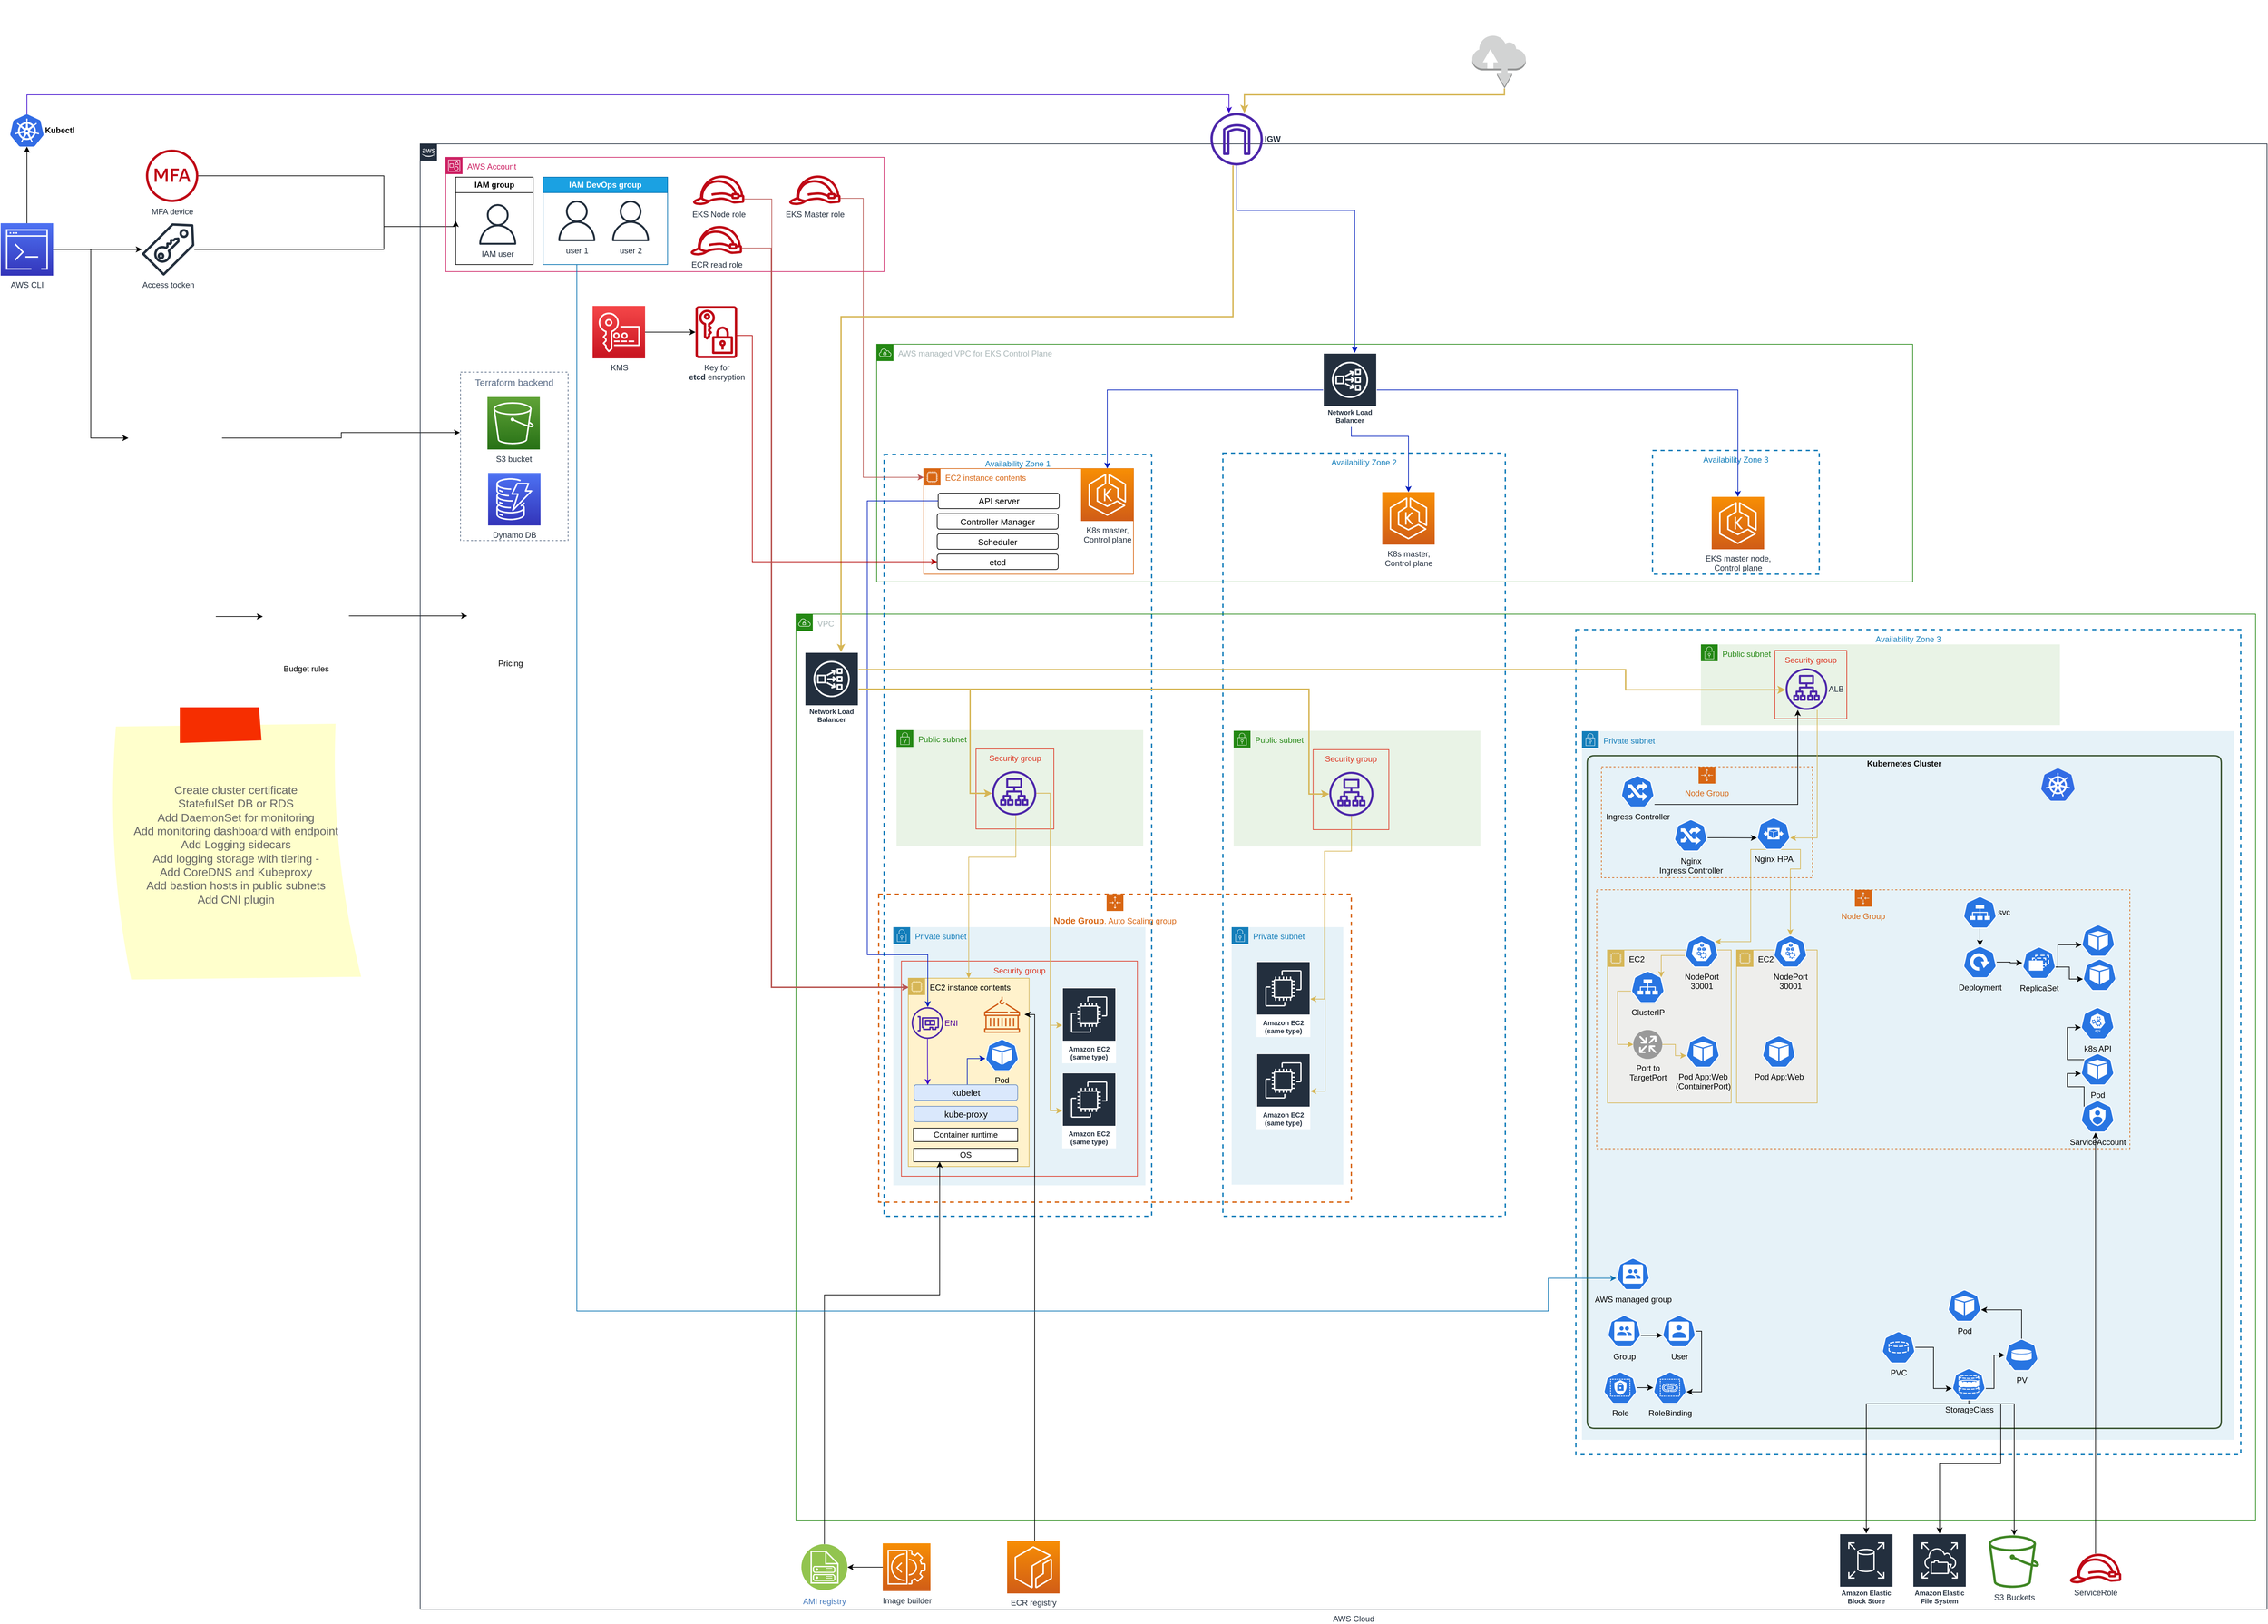 <mxfile version="21.1.4" type="github">
  <diagram id="Ht1M8jgEwFfnCIfOTk4-" name="Page-1">
    <mxGraphModel dx="1278" dy="1728" grid="0" gridSize="10" guides="1" tooltips="1" connect="1" arrows="1" fold="1" page="0" pageScale="1" pageWidth="1169" pageHeight="827" math="0" shadow="0">
      <root>
        <mxCell id="0" />
        <mxCell id="1" parent="0" />
        <mxCell id="1qa2345JDhDKehQNPxXo-69" style="edgeStyle=orthogonalEdgeStyle;rounded=0;orthogonalLoop=1;jettySize=auto;html=1;" parent="1" source="1qa2345JDhDKehQNPxXo-2" target="1qa2345JDhDKehQNPxXo-64" edge="1">
          <mxGeometry relative="1" as="geometry">
            <mxPoint x="30" y="-641" as="targetPoint" />
          </mxGeometry>
        </mxCell>
        <mxCell id="1qa2345JDhDKehQNPxXo-123" style="edgeStyle=orthogonalEdgeStyle;rounded=0;orthogonalLoop=1;jettySize=auto;html=1;entryX=0;entryY=0.5;entryDx=0;entryDy=0;" parent="1" source="1qa2345JDhDKehQNPxXo-2" target="1qa2345JDhDKehQNPxXo-3" edge="1">
          <mxGeometry relative="1" as="geometry" />
        </mxCell>
        <mxCell id="84fUuEfoQeRxNVpQwfGD-157" value="" style="edgeStyle=orthogonalEdgeStyle;rounded=0;orthogonalLoop=1;jettySize=auto;html=1;" edge="1" parent="1" source="1qa2345JDhDKehQNPxXo-2" target="84fUuEfoQeRxNVpQwfGD-141">
          <mxGeometry relative="1" as="geometry" />
        </mxCell>
        <mxCell id="1qa2345JDhDKehQNPxXo-2" value="AWS CLI" style="sketch=0;points=[[0,0,0],[0.25,0,0],[0.5,0,0],[0.75,0,0],[1,0,0],[0,1,0],[0.25,1,0],[0.5,1,0],[0.75,1,0],[1,1,0],[0,0.25,0],[0,0.5,0],[0,0.75,0],[1,0.25,0],[1,0.5,0],[1,0.75,0]];outlineConnect=0;fontColor=#232F3E;gradientColor=#4D72F3;gradientDirection=north;fillColor=#3334B9;strokeColor=#ffffff;dashed=0;verticalLabelPosition=bottom;verticalAlign=top;align=center;html=1;fontSize=12;fontStyle=0;aspect=fixed;shape=mxgraph.aws4.resourceIcon;resIcon=mxgraph.aws4.command_line_interface;" parent="1" vertex="1">
          <mxGeometry x="-170" y="-680" width="78" height="78" as="geometry" />
        </mxCell>
        <mxCell id="1qa2345JDhDKehQNPxXo-10" style="edgeStyle=orthogonalEdgeStyle;rounded=0;orthogonalLoop=1;jettySize=auto;html=1;entryX=-0.006;entryY=0.359;entryDx=0;entryDy=0;entryPerimeter=0;" parent="1" source="1qa2345JDhDKehQNPxXo-3" target="1qa2345JDhDKehQNPxXo-5" edge="1">
          <mxGeometry relative="1" as="geometry">
            <mxPoint x="270" y="-290" as="targetPoint" />
          </mxGeometry>
        </mxCell>
        <mxCell id="1qa2345JDhDKehQNPxXo-3" value="" style="shape=image;verticalLabelPosition=bottom;labelBackgroundColor=default;verticalAlign=top;aspect=fixed;imageAspect=0;image=https://uploads-ssl.webflow.com/6340ceb04078362242dd4eb9/636131fe1f44d41e7af2eb78_terraform-logo.png;" parent="1" vertex="1">
          <mxGeometry x="20" y="-430" width="139.26" height="139" as="geometry" />
        </mxCell>
        <mxCell id="1qa2345JDhDKehQNPxXo-17" value="" style="edgeStyle=orthogonalEdgeStyle;rounded=0;orthogonalLoop=1;jettySize=auto;html=1;" parent="1" source="1qa2345JDhDKehQNPxXo-4" target="1qa2345JDhDKehQNPxXo-16" edge="1">
          <mxGeometry relative="1" as="geometry" />
        </mxCell>
        <mxCell id="1qa2345JDhDKehQNPxXo-4" value="" style="shape=image;verticalLabelPosition=bottom;labelBackgroundColor=default;verticalAlign=top;aspect=fixed;imageAspect=0;image=https://cdn-icons-png.flaticon.com/512/4341/4341764.png;" parent="1" vertex="1">
          <mxGeometry x="20" y="-160" width="130" height="130" as="geometry" />
        </mxCell>
        <mxCell id="1qa2345JDhDKehQNPxXo-62" style="edgeStyle=orthogonalEdgeStyle;rounded=0;orthogonalLoop=1;jettySize=auto;html=1;" parent="1" source="1qa2345JDhDKehQNPxXo-16" target="1qa2345JDhDKehQNPxXo-61" edge="1">
          <mxGeometry relative="1" as="geometry">
            <Array as="points">
              <mxPoint x="390" y="-96" />
              <mxPoint x="390" y="-96" />
            </Array>
          </mxGeometry>
        </mxCell>
        <mxCell id="1qa2345JDhDKehQNPxXo-16" value="Budget rules" style="shape=image;html=1;verticalAlign=top;verticalLabelPosition=bottom;labelBackgroundColor=#ffffff;imageAspect=0;aspect=fixed;image=https://cdn1.iconfinder.com/data/icons/competitive-strategy-and-corporate-training/512/698_Balance_budget_diagram_financial_graph_bank_banking_money_business-128.png" parent="1" vertex="1">
          <mxGeometry x="220" y="-159" width="128" height="128" as="geometry" />
        </mxCell>
        <mxCell id="1qa2345JDhDKehQNPxXo-65" style="edgeStyle=orthogonalEdgeStyle;rounded=0;orthogonalLoop=1;jettySize=auto;html=1;entryX=0;entryY=0.5;entryDx=0;entryDy=0;" parent="1" source="1qa2345JDhDKehQNPxXo-19" target="1qa2345JDhDKehQNPxXo-21" edge="1">
          <mxGeometry relative="1" as="geometry">
            <Array as="points">
              <mxPoint x="400" y="-750" />
              <mxPoint x="400" y="-675" />
            </Array>
          </mxGeometry>
        </mxCell>
        <mxCell id="1qa2345JDhDKehQNPxXo-19" value="MFA device" style="sketch=0;outlineConnect=0;fontColor=#232F3E;gradientColor=none;fillColor=#BF0816;strokeColor=none;dashed=0;verticalLabelPosition=bottom;verticalAlign=top;align=center;html=1;fontSize=12;fontStyle=0;aspect=fixed;pointerEvents=1;shape=mxgraph.aws4.mfa_token;" parent="1" vertex="1">
          <mxGeometry x="46.0" y="-789.5" width="78" height="78" as="geometry" />
        </mxCell>
        <mxCell id="84fUuEfoQeRxNVpQwfGD-151" style="edgeStyle=orthogonalEdgeStyle;rounded=0;orthogonalLoop=1;jettySize=auto;html=1;exitX=0.6;exitY=1;exitDx=0;exitDy=0;exitPerimeter=0;fillColor=#fff2cc;strokeColor=#d6b656;strokeWidth=2;" edge="1" parent="1" source="1qa2345JDhDKehQNPxXo-22" target="84fUuEfoQeRxNVpQwfGD-78">
          <mxGeometry relative="1" as="geometry">
            <Array as="points">
              <mxPoint x="2067" y="-871" />
              <mxPoint x="1680" y="-871" />
            </Array>
          </mxGeometry>
        </mxCell>
        <mxCell id="1qa2345JDhDKehQNPxXo-22" value="" style="outlineConnect=0;dashed=0;verticalLabelPosition=bottom;verticalAlign=top;align=center;html=1;shape=mxgraph.aws3.internet;fillColor=#D2D3D3;gradientColor=none;" parent="1" vertex="1">
          <mxGeometry x="2019" y="-960" width="79.5" height="79.5" as="geometry" />
        </mxCell>
        <mxCell id="1qa2345JDhDKehQNPxXo-66" style="edgeStyle=orthogonalEdgeStyle;rounded=0;orthogonalLoop=1;jettySize=auto;html=1;entryX=0;entryY=0.5;entryDx=0;entryDy=0;" parent="1" source="1qa2345JDhDKehQNPxXo-64" target="1qa2345JDhDKehQNPxXo-21" edge="1">
          <mxGeometry relative="1" as="geometry">
            <Array as="points">
              <mxPoint x="400" y="-641" />
              <mxPoint x="400" y="-675" />
            </Array>
          </mxGeometry>
        </mxCell>
        <mxCell id="1qa2345JDhDKehQNPxXo-64" value="Access tocken" style="sketch=0;outlineConnect=0;fontColor=#232F3E;gradientColor=none;fillColor=#232F3D;strokeColor=none;dashed=0;verticalLabelPosition=bottom;verticalAlign=top;align=center;html=1;fontSize=12;fontStyle=0;aspect=fixed;pointerEvents=1;shape=mxgraph.aws4.saml_token;" parent="1" vertex="1">
          <mxGeometry x="40" y="-680" width="78" height="78" as="geometry" />
        </mxCell>
        <mxCell id="1qa2345JDhDKehQNPxXo-67" value="&lt;div&gt;Create cluster certificate&lt;br&gt;&lt;/div&gt;&lt;div&gt;StatefulSet DB or RDS&lt;br&gt;&lt;/div&gt;&lt;div&gt;Add DaemonSet for monitoring&lt;/div&gt;&lt;div&gt;Add monitoring dashboard with endpoint&lt;br&gt;&lt;/div&gt;&lt;div&gt;Add Logging sidecars&lt;/div&gt;&lt;div&gt;Add logging storage with tiering - &lt;br&gt;&lt;/div&gt;&lt;div&gt;Add CoreDNS and Kubeproxy&lt;/div&gt;&lt;div&gt;Add bastion hosts in public subnets&lt;br&gt;&lt;/div&gt;&lt;div&gt;Add CNI plugin&lt;br&gt;&lt;/div&gt;" style="strokeWidth=1;shadow=0;align=center;html=1;shape=mxgraph.mockup.text.stickyNote2;fontColor=#666666;mainText=;fontSize=17;whiteSpace=wrap;fillColor=#ffffcc;strokeColor=#F62E00;noLabel=0;" parent="1" vertex="1">
          <mxGeometry x="-10" y="40" width="380" height="409" as="geometry" />
        </mxCell>
        <mxCell id="84fUuEfoQeRxNVpQwfGD-35" value="" style="group;movable=0;deletable=0;recursiveResize=0;" vertex="1" connectable="0" parent="1">
          <mxGeometry x="454" y="-798" width="2747" height="2179.5" as="geometry" />
        </mxCell>
        <mxCell id="1qa2345JDhDKehQNPxXo-116" value="Availability Zone 2" style="fillColor=none;strokeColor=#147EBA;dashed=1;verticalAlign=top;fontStyle=0;fontColor=#147EBA;whiteSpace=wrap;html=1;strokeWidth=2;" parent="84fUuEfoQeRxNVpQwfGD-35" vertex="1">
          <mxGeometry x="1194" y="460" width="420" height="1135" as="geometry" />
        </mxCell>
        <mxCell id="UEzPUAAOIrF-is8g5C7q-175" value="AWS Cloud" style="points=[[0,0],[0.25,0],[0.5,0],[0.75,0],[1,0],[1,0.25],[1,0.5],[1,0.75],[1,1],[0.75,1],[0.5,1],[0.25,1],[0,1],[0,0.75],[0,0.5],[0,0.25]];outlineConnect=0;gradientColor=none;html=1;whiteSpace=wrap;fontSize=12;fontStyle=0;shape=mxgraph.aws4.group;grIcon=mxgraph.aws4.group_aws_cloud_alt;strokeColor=#232F3E;fillColor=none;verticalAlign=top;align=center;spacingLeft=30;fontColor=#232F3E;dashed=0;labelBackgroundColor=#ffffff;container=0;pointerEvents=0;collapsible=0;recursiveResize=0;labelPosition=center;verticalLabelPosition=bottom;" parent="84fUuEfoQeRxNVpQwfGD-35" vertex="1">
          <mxGeometry width="2747" height="2179.5" as="geometry" />
        </mxCell>
        <mxCell id="1qa2345JDhDKehQNPxXo-5" value="&lt;font style=&quot;font-size: 14px;&quot;&gt;Terraform backend&lt;/font&gt;" style="fillColor=none;strokeColor=#5A6C86;dashed=1;verticalAlign=top;fontStyle=0;fontColor=#5A6C86;whiteSpace=wrap;html=1;" parent="84fUuEfoQeRxNVpQwfGD-35" vertex="1">
          <mxGeometry x="60" y="339.5" width="160" height="250.5" as="geometry" />
        </mxCell>
        <mxCell id="1qa2345JDhDKehQNPxXo-6" value="&lt;div&gt;Dynamo DB&lt;/div&gt;" style="sketch=0;points=[[0,0,0],[0.25,0,0],[0.5,0,0],[0.75,0,0],[1,0,0],[0,1,0],[0.25,1,0],[0.5,1,0],[0.75,1,0],[1,1,0],[0,0.25,0],[0,0.5,0],[0,0.75,0],[1,0.25,0],[1,0.5,0],[1,0.75,0]];outlineConnect=0;fontColor=#232F3E;gradientColor=#4D72F3;gradientDirection=north;fillColor=#3334B9;strokeColor=#ffffff;dashed=0;verticalLabelPosition=bottom;verticalAlign=top;align=center;html=1;fontSize=12;fontStyle=0;aspect=fixed;shape=mxgraph.aws4.resourceIcon;resIcon=mxgraph.aws4.dynamodb;" parent="84fUuEfoQeRxNVpQwfGD-35" vertex="1">
          <mxGeometry x="101" y="489.5" width="78" height="78" as="geometry" />
        </mxCell>
        <mxCell id="1qa2345JDhDKehQNPxXo-9" value="S3 bucket" style="sketch=0;points=[[0,0,0],[0.25,0,0],[0.5,0,0],[0.75,0,0],[1,0,0],[0,1,0],[0.25,1,0],[0.5,1,0],[0.75,1,0],[1,1,0],[0,0.25,0],[0,0.5,0],[0,0.75,0],[1,0.25,0],[1,0.5,0],[1,0.75,0]];outlineConnect=0;fontColor=#232F3E;gradientColor=#60A337;gradientDirection=north;fillColor=#277116;strokeColor=#ffffff;dashed=0;verticalLabelPosition=bottom;verticalAlign=top;align=center;html=1;fontSize=12;fontStyle=0;aspect=fixed;shape=mxgraph.aws4.resourceIcon;resIcon=mxgraph.aws4.s3;" parent="84fUuEfoQeRxNVpQwfGD-35" vertex="1">
          <mxGeometry x="100" y="376.5" width="78" height="78" as="geometry" />
        </mxCell>
        <mxCell id="1qa2345JDhDKehQNPxXo-12" value="AWS Account" style="points=[[0,0],[0.25,0],[0.5,0],[0.75,0],[1,0],[1,0.25],[1,0.5],[1,0.75],[1,1],[0.75,1],[0.5,1],[0.25,1],[0,1],[0,0.75],[0,0.5],[0,0.25]];outlineConnect=0;gradientColor=none;html=1;whiteSpace=wrap;fontSize=12;fontStyle=0;container=1;pointerEvents=0;collapsible=0;recursiveResize=0;shape=mxgraph.aws4.group;grIcon=mxgraph.aws4.group_account;strokeColor=#CD2264;fillColor=none;verticalAlign=top;align=left;spacingLeft=30;fontColor=#CD2264;dashed=0;" parent="84fUuEfoQeRxNVpQwfGD-35" vertex="1">
          <mxGeometry x="38" y="20" width="652" height="170" as="geometry" />
        </mxCell>
        <mxCell id="1qa2345JDhDKehQNPxXo-21" value="IAM group" style="swimlane;whiteSpace=wrap;html=1;" parent="1qa2345JDhDKehQNPxXo-12" vertex="1">
          <mxGeometry x="14.75" y="29.5" width="115.25" height="130" as="geometry" />
        </mxCell>
        <mxCell id="1qa2345JDhDKehQNPxXo-11" value="IAM user" style="sketch=0;outlineConnect=0;fontColor=#232F3E;gradientColor=none;fillColor=#232F3D;strokeColor=none;dashed=0;verticalLabelPosition=bottom;verticalAlign=top;align=center;html=1;fontSize=12;fontStyle=0;aspect=fixed;pointerEvents=1;shape=mxgraph.aws4.user;" parent="1qa2345JDhDKehQNPxXo-21" vertex="1">
          <mxGeometry x="32.38" y="40" width="60.5" height="60.5" as="geometry" />
        </mxCell>
        <mxCell id="1qa2345JDhDKehQNPxXo-120" value="IAM DevOps group" style="swimlane;whiteSpace=wrap;html=1;fillColor=#1ba1e2;fontColor=#ffffff;strokeColor=#006EAF;" parent="1qa2345JDhDKehQNPxXo-12" vertex="1">
          <mxGeometry x="144.75" y="29.5" width="185.25" height="130" as="geometry" />
        </mxCell>
        <mxCell id="1qa2345JDhDKehQNPxXo-121" value="user 1" style="sketch=0;outlineConnect=0;fontColor=#232F3E;gradientColor=none;fillColor=#232F3D;strokeColor=none;dashed=0;verticalLabelPosition=bottom;verticalAlign=top;align=center;html=1;fontSize=12;fontStyle=0;aspect=fixed;pointerEvents=1;shape=mxgraph.aws4.user;" parent="1qa2345JDhDKehQNPxXo-120" vertex="1">
          <mxGeometry x="20.0" y="34.75" width="60.5" height="60.5" as="geometry" />
        </mxCell>
        <mxCell id="1qa2345JDhDKehQNPxXo-122" value="user 2" style="sketch=0;outlineConnect=0;fontColor=#232F3E;gradientColor=none;fillColor=#232F3D;strokeColor=none;dashed=0;verticalLabelPosition=bottom;verticalAlign=top;align=center;html=1;fontSize=12;fontStyle=0;aspect=fixed;pointerEvents=1;shape=mxgraph.aws4.user;" parent="1qa2345JDhDKehQNPxXo-120" vertex="1">
          <mxGeometry x="100" y="34.75" width="60.5" height="60.5" as="geometry" />
        </mxCell>
        <mxCell id="1qa2345JDhDKehQNPxXo-15" value="VPC" style="points=[[0,0],[0.25,0],[0.5,0],[0.75,0],[1,0],[1,0.25],[1,0.5],[1,0.75],[1,1],[0.75,1],[0.5,1],[0.25,1],[0,1],[0,0.75],[0,0.5],[0,0.25]];outlineConnect=0;gradientColor=none;html=1;whiteSpace=wrap;fontSize=12;fontStyle=0;container=0;pointerEvents=0;collapsible=0;recursiveResize=0;shape=mxgraph.aws4.group;grIcon=mxgraph.aws4.group_vpc;strokeColor=#248814;fillColor=none;verticalAlign=top;align=left;spacingLeft=30;fontColor=#AAB7B8;dashed=0;deletable=0;movable=0;" parent="84fUuEfoQeRxNVpQwfGD-35" vertex="1">
          <mxGeometry x="559" y="699.5" width="2171" height="1347.5" as="geometry" />
        </mxCell>
        <mxCell id="84fUuEfoQeRxNVpQwfGD-2" value="Availability Zone 3" style="fillColor=none;strokeColor=#147EBA;dashed=1;verticalAlign=top;fontStyle=0;fontColor=#147EBA;whiteSpace=wrap;html=1;strokeWidth=2;" vertex="1" parent="1qa2345JDhDKehQNPxXo-15">
          <mxGeometry x="1160" y="23" width="989" height="1227" as="geometry" />
        </mxCell>
        <mxCell id="84fUuEfoQeRxNVpQwfGD-7" value="&lt;div&gt;EKS master node,&lt;br&gt;&lt;/div&gt;&lt;div&gt;Control plane&lt;/div&gt;" style="sketch=0;points=[[0,0,0],[0.25,0,0],[0.5,0,0],[0.75,0,0],[1,0,0],[0,1,0],[0.25,1,0],[0.5,1,0],[0.75,1,0],[1,1,0],[0,0.25,0],[0,0.5,0],[0,0.75,0],[1,0.25,0],[1,0.5,0],[1,0.75,0]];outlineConnect=0;fontColor=#232F3E;gradientColor=#F78E04;gradientDirection=north;fillColor=#D05C17;strokeColor=#ffffff;dashed=0;verticalLabelPosition=bottom;verticalAlign=top;align=center;html=1;fontSize=12;fontStyle=0;aspect=fixed;shape=mxgraph.aws4.resourceIcon;resIcon=mxgraph.aws4.eks;" vertex="1" parent="1qa2345JDhDKehQNPxXo-15">
          <mxGeometry x="1362" y="-174.5" width="78" height="78" as="geometry" />
        </mxCell>
        <mxCell id="84fUuEfoQeRxNVpQwfGD-131" value="Public subnet" style="points=[[0,0],[0.25,0],[0.5,0],[0.75,0],[1,0],[1,0.25],[1,0.5],[1,0.75],[1,1],[0.75,1],[0.5,1],[0.25,1],[0,1],[0,0.75],[0,0.5],[0,0.25]];outlineConnect=0;gradientColor=none;html=1;whiteSpace=wrap;fontSize=12;fontStyle=0;container=1;pointerEvents=0;collapsible=0;recursiveResize=0;shape=mxgraph.aws4.group;grIcon=mxgraph.aws4.group_security_group;grStroke=0;strokeColor=#248814;fillColor=#E9F3E6;verticalAlign=top;align=left;spacingLeft=30;fontColor=#248814;dashed=0;" vertex="1" parent="1qa2345JDhDKehQNPxXo-15">
          <mxGeometry x="651" y="173.5" width="367" height="172" as="geometry" />
        </mxCell>
        <mxCell id="84fUuEfoQeRxNVpQwfGD-132" value="Security group" style="fillColor=none;strokeColor=#DD3522;verticalAlign=top;fontStyle=0;fontColor=#DD3522;whiteSpace=wrap;html=1;" vertex="1" parent="1qa2345JDhDKehQNPxXo-15">
          <mxGeometry x="769.235" y="201.5" width="112.559" height="119" as="geometry" />
        </mxCell>
        <mxCell id="84fUuEfoQeRxNVpQwfGD-133" value="" style="sketch=0;outlineConnect=0;fontColor=#232F3E;gradientColor=none;fillColor=#4D27AA;strokeColor=none;dashed=0;verticalLabelPosition=bottom;verticalAlign=top;align=center;html=1;fontSize=12;fontStyle=0;aspect=fixed;pointerEvents=1;shape=mxgraph.aws4.application_load_balancer;" vertex="1" parent="1qa2345JDhDKehQNPxXo-15">
          <mxGeometry x="793.255" y="234.5" width="65.656" height="65.656" as="geometry" />
        </mxCell>
        <mxCell id="84fUuEfoQeRxNVpQwfGD-169" value="Private subnet" style="points=[[0,0],[0.25,0],[0.5,0],[0.75,0],[1,0],[1,0.25],[1,0.5],[1,0.75],[1,1],[0.75,1],[0.5,1],[0.25,1],[0,1],[0,0.75],[0,0.5],[0,0.25]];outlineConnect=0;gradientColor=none;html=1;whiteSpace=wrap;fontSize=12;fontStyle=0;container=1;pointerEvents=0;collapsible=0;recursiveResize=0;shape=mxgraph.aws4.group;grIcon=mxgraph.aws4.group_security_group;grStroke=0;strokeColor=#147EBA;fillColor=#E6F2F8;verticalAlign=top;align=left;spacingLeft=30;fontColor=#147EBA;dashed=0;" vertex="1" parent="1qa2345JDhDKehQNPxXo-15">
          <mxGeometry x="1169" y="174" width="970" height="1054" as="geometry" />
        </mxCell>
        <mxCell id="84fUuEfoQeRxNVpQwfGD-170" value="Node Group" style="points=[[0,0],[0.25,0],[0.5,0],[0.75,0],[1,0],[1,0.25],[1,0.5],[1,0.75],[1,1],[0.75,1],[0.5,1],[0.25,1],[0,1],[0,0.75],[0,0.5],[0,0.25]];outlineConnect=0;gradientColor=none;html=1;whiteSpace=wrap;fontSize=12;fontStyle=0;container=1;pointerEvents=0;collapsible=0;recursiveResize=0;shape=mxgraph.aws4.groupCenter;grIcon=mxgraph.aws4.group_auto_scaling_group;grStroke=1;strokeColor=#D86613;fillColor=none;verticalAlign=top;align=center;fontColor=#D86613;dashed=1;spacingTop=25;" vertex="1" parent="84fUuEfoQeRxNVpQwfGD-169">
          <mxGeometry x="29" y="53" width="314" height="165" as="geometry" />
        </mxCell>
        <mxCell id="84fUuEfoQeRxNVpQwfGD-258" value="Kubernetes Cluster" style="swimlane;whiteSpace=wrap;html=1;fillColor=none;fontColor=#0F0F0F;strokeColor=#3A5431;strokeWidth=2;swimlaneLine=0;rounded=1;shadow=0;glass=0;" vertex="1" parent="84fUuEfoQeRxNVpQwfGD-169">
          <mxGeometry x="8" y="36.5" width="943" height="1000.5" as="geometry" />
        </mxCell>
        <mxCell id="84fUuEfoQeRxNVpQwfGD-175" value="Public subnet" style="points=[[0,0],[0.25,0],[0.5,0],[0.75,0],[1,0],[1,0.25],[1,0.5],[1,0.75],[1,1],[0.75,1],[0.5,1],[0.25,1],[0,1],[0,0.75],[0,0.5],[0,0.25]];outlineConnect=0;gradientColor=none;html=1;whiteSpace=wrap;fontSize=12;fontStyle=0;container=1;pointerEvents=0;collapsible=0;recursiveResize=0;shape=mxgraph.aws4.group;grIcon=mxgraph.aws4.group_security_group;grStroke=0;strokeColor=#248814;fillColor=#E9F3E6;verticalAlign=top;align=left;spacingLeft=30;fontColor=#248814;dashed=0;" vertex="1" parent="1qa2345JDhDKehQNPxXo-15">
          <mxGeometry x="1346" y="45" width="534" height="120" as="geometry" />
        </mxCell>
        <mxCell id="84fUuEfoQeRxNVpQwfGD-188" value="Security group" style="fillColor=none;strokeColor=#DD3522;verticalAlign=top;fontStyle=0;fontColor=#DD3522;whiteSpace=wrap;html=1;" vertex="1" parent="84fUuEfoQeRxNVpQwfGD-175">
          <mxGeometry x="110" y="9" width="107" height="101.5" as="geometry" />
        </mxCell>
        <mxCell id="84fUuEfoQeRxNVpQwfGD-173" value="ALB" style="sketch=0;outlineConnect=0;fontColor=#232F3E;gradientColor=none;fillColor=#4D27AA;strokeColor=none;dashed=0;verticalLabelPosition=middle;verticalAlign=middle;align=left;html=1;fontSize=12;fontStyle=0;aspect=fixed;pointerEvents=1;shape=mxgraph.aws4.application_load_balancer;labelPosition=right;" vertex="1" parent="84fUuEfoQeRxNVpQwfGD-175">
          <mxGeometry x="126" y="35.5" width="62" height="62" as="geometry" />
        </mxCell>
        <mxCell id="84fUuEfoQeRxNVpQwfGD-179" style="edgeStyle=orthogonalEdgeStyle;rounded=0;orthogonalLoop=1;jettySize=auto;html=1;" edge="1" parent="1qa2345JDhDKehQNPxXo-15" source="84fUuEfoQeRxNVpQwfGD-178" target="84fUuEfoQeRxNVpQwfGD-173">
          <mxGeometry relative="1" as="geometry">
            <Array as="points">
              <mxPoint x="1490" y="283" />
            </Array>
          </mxGeometry>
        </mxCell>
        <mxCell id="84fUuEfoQeRxNVpQwfGD-181" style="edgeStyle=orthogonalEdgeStyle;rounded=0;orthogonalLoop=1;jettySize=auto;html=1;entryX=0.995;entryY=0.63;entryDx=0;entryDy=0;entryPerimeter=0;fillColor=#fff2cc;strokeColor=#d6b656;strokeWidth=1;" edge="1" parent="1qa2345JDhDKehQNPxXo-15" source="84fUuEfoQeRxNVpQwfGD-173" target="84fUuEfoQeRxNVpQwfGD-180">
          <mxGeometry relative="1" as="geometry">
            <Array as="points">
              <mxPoint x="1519" y="333" />
            </Array>
          </mxGeometry>
        </mxCell>
        <mxCell id="84fUuEfoQeRxNVpQwfGD-247" style="edgeStyle=orthogonalEdgeStyle;rounded=0;orthogonalLoop=1;jettySize=auto;html=1;exitX=0.28;exitY=0.99;exitDx=0;exitDy=0;exitPerimeter=0;entryX=0.9;entryY=0.2;entryDx=0;entryDy=0;entryPerimeter=0;fillColor=#fff2cc;strokeColor=#d6b656;strokeWidth=1;" edge="1" parent="1qa2345JDhDKehQNPxXo-15" source="84fUuEfoQeRxNVpQwfGD-180" target="84fUuEfoQeRxNVpQwfGD-218">
          <mxGeometry relative="1" as="geometry">
            <Array as="points">
              <mxPoint x="1420" y="350" />
              <mxPoint x="1420" y="487" />
            </Array>
          </mxGeometry>
        </mxCell>
        <mxCell id="84fUuEfoQeRxNVpQwfGD-271" style="edgeStyle=orthogonalEdgeStyle;rounded=0;orthogonalLoop=1;jettySize=auto;html=1;exitX=0.72;exitY=0.99;exitDx=0;exitDy=0;exitPerimeter=0;entryX=0.5;entryY=0;entryDx=0;entryDy=0;entryPerimeter=0;fillColor=#fff2cc;strokeColor=#d6b656;" edge="1" parent="1qa2345JDhDKehQNPxXo-15" source="84fUuEfoQeRxNVpQwfGD-180" target="84fUuEfoQeRxNVpQwfGD-243">
          <mxGeometry relative="1" as="geometry">
            <Array as="points">
              <mxPoint x="1494" y="350" />
              <mxPoint x="1494" y="379" />
              <mxPoint x="1479" y="379" />
            </Array>
          </mxGeometry>
        </mxCell>
        <mxCell id="84fUuEfoQeRxNVpQwfGD-180" value="Nginx HPA" style="sketch=0;html=1;dashed=0;whitespace=wrap;fillColor=#2875E2;strokeColor=#ffffff;points=[[0.005,0.63,0],[0.1,0.2,0],[0.9,0.2,0],[0.5,0,0],[0.995,0.63,0],[0.72,0.99,0],[0.5,1,0],[0.28,0.99,0]];verticalLabelPosition=bottom;align=center;verticalAlign=top;shape=mxgraph.kubernetes.icon;prIcon=hpa" vertex="1" parent="1qa2345JDhDKehQNPxXo-15">
          <mxGeometry x="1429" y="302.5" width="50" height="48" as="geometry" />
        </mxCell>
        <mxCell id="84fUuEfoQeRxNVpQwfGD-178" value="&lt;div&gt;Ingress Controller&lt;br&gt;&lt;/div&gt;" style="sketch=0;html=1;dashed=0;whitespace=wrap;fillColor=#2875E2;strokeColor=#ffffff;points=[[0.005,0.63,0],[0.1,0.2,0],[0.9,0.2,0],[0.5,0,0],[0.995,0.63,0],[0.72,0.99,0],[0.5,1,0],[0.28,0.99,0]];verticalLabelPosition=bottom;align=center;verticalAlign=top;shape=mxgraph.kubernetes.icon;prIcon=ing" vertex="1" parent="1qa2345JDhDKehQNPxXo-15">
          <mxGeometry x="1227" y="239.5" width="50" height="48" as="geometry" />
        </mxCell>
        <mxCell id="84fUuEfoQeRxNVpQwfGD-186" value="EC2" style="points=[[0,0],[0.25,0],[0.5,0],[0.75,0],[1,0],[1,0.25],[1,0.5],[1,0.75],[1,1],[0.75,1],[0.5,1],[0.25,1],[0,1],[0,0.75],[0,0.5],[0,0.25]];outlineConnect=0;html=1;whiteSpace=wrap;fontSize=12;fontStyle=0;container=0;pointerEvents=0;collapsible=0;recursiveResize=0;shape=mxgraph.aws4.group;grIcon=mxgraph.aws4.group_ec2_instance_contents;strokeColor=#d6b656;fillColor=#eeeeec;verticalAlign=top;align=left;spacingLeft=30;dashed=0;" vertex="1" parent="1qa2345JDhDKehQNPxXo-15">
          <mxGeometry x="1207" y="499.5" width="184" height="227.5" as="geometry" />
        </mxCell>
        <mxCell id="84fUuEfoQeRxNVpQwfGD-213" value="PV" style="sketch=0;html=1;dashed=0;whitespace=wrap;fillColor=#2875E2;strokeColor=#ffffff;points=[[0.005,0.63,0],[0.1,0.2,0],[0.9,0.2,0],[0.5,0,0],[0.995,0.63,0],[0.72,0.99,0],[0.5,1,0],[0.28,0.99,0]];verticalLabelPosition=bottom;align=center;verticalAlign=top;shape=mxgraph.kubernetes.icon;prIcon=pv" vertex="1" parent="1qa2345JDhDKehQNPxXo-15">
          <mxGeometry x="1798" y="1077.75" width="50" height="48" as="geometry" />
        </mxCell>
        <mxCell id="84fUuEfoQeRxNVpQwfGD-212" value="PVC" style="sketch=0;html=1;dashed=0;whitespace=wrap;fillColor=#2875E2;strokeColor=#ffffff;points=[[0.005,0.63,0],[0.1,0.2,0],[0.9,0.2,0],[0.5,0,0],[0.995,0.63,0],[0.72,0.99,0],[0.5,1,0],[0.28,0.99,0]];verticalLabelPosition=bottom;align=center;verticalAlign=top;shape=mxgraph.kubernetes.icon;prIcon=pvc" vertex="1" parent="1qa2345JDhDKehQNPxXo-15">
          <mxGeometry x="1615" y="1066.5" width="50" height="48" as="geometry" />
        </mxCell>
        <mxCell id="84fUuEfoQeRxNVpQwfGD-218" value="&lt;div&gt;NodePort&lt;/div&gt;&lt;div&gt;30001&lt;br&gt;&lt;/div&gt;" style="sketch=0;html=1;dashed=0;whitespace=wrap;fillColor=#2875E2;strokeColor=#ffffff;points=[[0.005,0.63,0],[0.1,0.2,0],[0.9,0.2,0],[0.5,0,0],[0.995,0.63,0],[0.72,0.99,0],[0.5,1,0],[0.28,0.99,0]];verticalLabelPosition=bottom;align=center;verticalAlign=top;shape=mxgraph.kubernetes.icon;prIcon=node" vertex="1" parent="1qa2345JDhDKehQNPxXo-15">
          <mxGeometry x="1322" y="477.5" width="50" height="48" as="geometry" />
        </mxCell>
        <mxCell id="84fUuEfoQeRxNVpQwfGD-267" style="edgeStyle=orthogonalEdgeStyle;rounded=0;orthogonalLoop=1;jettySize=auto;html=1;exitX=0.995;exitY=0.63;exitDx=0;exitDy=0;exitPerimeter=0;" edge="1" parent="1qa2345JDhDKehQNPxXo-15" source="84fUuEfoQeRxNVpQwfGD-210" target="84fUuEfoQeRxNVpQwfGD-213">
          <mxGeometry relative="1" as="geometry">
            <Array as="points">
              <mxPoint x="1782" y="1152" />
              <mxPoint x="1782" y="1102" />
            </Array>
          </mxGeometry>
        </mxCell>
        <mxCell id="84fUuEfoQeRxNVpQwfGD-210" value="StorageClass" style="sketch=0;html=1;dashed=0;whitespace=wrap;fillColor=#2875E2;strokeColor=#ffffff;points=[[0.005,0.63,0],[0.1,0.2,0],[0.9,0.2,0],[0.5,0,0],[0.995,0.63,0],[0.72,0.99,0],[0.5,1,0],[0.28,0.99,0]];verticalLabelPosition=bottom;align=center;verticalAlign=top;shape=mxgraph.kubernetes.icon;prIcon=sc" vertex="1" parent="1qa2345JDhDKehQNPxXo-15">
          <mxGeometry x="1719" y="1121.5" width="51" height="48" as="geometry" />
        </mxCell>
        <mxCell id="84fUuEfoQeRxNVpQwfGD-214" style="edgeStyle=orthogonalEdgeStyle;rounded=0;orthogonalLoop=1;jettySize=auto;html=1;entryX=0.005;entryY=0.63;entryDx=0;entryDy=0;entryPerimeter=0;" edge="1" parent="1qa2345JDhDKehQNPxXo-15" source="84fUuEfoQeRxNVpQwfGD-212" target="84fUuEfoQeRxNVpQwfGD-210">
          <mxGeometry relative="1" as="geometry" />
        </mxCell>
        <mxCell id="84fUuEfoQeRxNVpQwfGD-198" value="RoleBinding" style="sketch=0;html=1;dashed=0;whitespace=wrap;fillColor=#2875E2;strokeColor=#ffffff;points=[[0.005,0.63,0],[0.1,0.2,0],[0.9,0.2,0],[0.5,0,0],[0.995,0.63,0],[0.72,0.99,0],[0.5,1,0],[0.28,0.99,0]];verticalLabelPosition=bottom;align=center;verticalAlign=top;shape=mxgraph.kubernetes.icon;prIcon=rb" vertex="1" parent="1qa2345JDhDKehQNPxXo-15">
          <mxGeometry x="1275" y="1126.5" width="50" height="48" as="geometry" />
        </mxCell>
        <mxCell id="84fUuEfoQeRxNVpQwfGD-195" value="Role" style="sketch=0;html=1;dashed=0;whitespace=wrap;fillColor=#2875E2;strokeColor=#ffffff;points=[[0.005,0.63,0],[0.1,0.2,0],[0.9,0.2,0],[0.5,0,0],[0.995,0.63,0],[0.72,0.99,0],[0.5,1,0],[0.28,0.99,0]];verticalLabelPosition=bottom;align=center;verticalAlign=top;shape=mxgraph.kubernetes.icon;prIcon=role" vertex="1" parent="1qa2345JDhDKehQNPxXo-15">
          <mxGeometry x="1201" y="1126.5" width="50" height="48" as="geometry" />
        </mxCell>
        <mxCell id="84fUuEfoQeRxNVpQwfGD-196" value="AWS managed group" style="sketch=0;html=1;dashed=0;whitespace=wrap;fillColor=#2875E2;strokeColor=#ffffff;points=[[0.005,0.63,0],[0.1,0.2,0],[0.9,0.2,0],[0.5,0,0],[0.995,0.63,0],[0.72,0.99,0],[0.5,1,0],[0.28,0.99,0]];verticalLabelPosition=bottom;align=center;verticalAlign=top;shape=mxgraph.kubernetes.icon;prIcon=group" vertex="1" parent="1qa2345JDhDKehQNPxXo-15">
          <mxGeometry x="1220" y="957.5" width="50" height="48" as="geometry" />
        </mxCell>
        <mxCell id="84fUuEfoQeRxNVpQwfGD-202" value="" style="edgeStyle=orthogonalEdgeStyle;rounded=0;orthogonalLoop=1;jettySize=auto;html=1;" edge="1" parent="1qa2345JDhDKehQNPxXo-15" source="84fUuEfoQeRxNVpQwfGD-195" target="84fUuEfoQeRxNVpQwfGD-198">
          <mxGeometry relative="1" as="geometry" />
        </mxCell>
        <mxCell id="84fUuEfoQeRxNVpQwfGD-182" value="Node Group" style="points=[[0,0],[0.25,0],[0.5,0],[0.75,0],[1,0],[1,0.25],[1,0.5],[1,0.75],[1,1],[0.75,1],[0.5,1],[0.25,1],[0,1],[0,0.75],[0,0.5],[0,0.25]];outlineConnect=0;gradientColor=none;html=1;whiteSpace=wrap;fontSize=12;fontStyle=0;container=1;pointerEvents=0;collapsible=0;recursiveResize=0;shape=mxgraph.aws4.groupCenter;grIcon=mxgraph.aws4.group_auto_scaling_group;grStroke=1;strokeColor=#D86613;fillColor=none;verticalAlign=top;align=center;fontColor=#D86613;dashed=1;spacingTop=25;" vertex="1" parent="1qa2345JDhDKehQNPxXo-15">
          <mxGeometry x="1191" y="410" width="793" height="385" as="geometry" />
        </mxCell>
        <mxCell id="84fUuEfoQeRxNVpQwfGD-269" value="EC2" style="points=[[0,0],[0.25,0],[0.5,0],[0.75,0],[1,0],[1,0.25],[1,0.5],[1,0.75],[1,1],[0.75,1],[0.5,1],[0.25,1],[0,1],[0,0.75],[0,0.5],[0,0.25]];outlineConnect=0;html=1;whiteSpace=wrap;fontSize=12;fontStyle=0;container=0;pointerEvents=0;collapsible=0;recursiveResize=0;shape=mxgraph.aws4.group;grIcon=mxgraph.aws4.group_ec2_instance_contents;strokeColor=#d6b656;fillColor=#eeeeec;verticalAlign=top;align=left;spacingLeft=30;dashed=0;" vertex="1" parent="84fUuEfoQeRxNVpQwfGD-182">
          <mxGeometry x="208" y="89.5" width="120" height="227.5" as="geometry" />
        </mxCell>
        <mxCell id="84fUuEfoQeRxNVpQwfGD-260" style="edgeStyle=orthogonalEdgeStyle;rounded=0;orthogonalLoop=1;jettySize=auto;html=1;exitX=0.1;exitY=0.2;exitDx=0;exitDy=0;exitPerimeter=0;entryX=0.005;entryY=0.63;entryDx=0;entryDy=0;entryPerimeter=0;" edge="1" parent="1qa2345JDhDKehQNPxXo-15" source="84fUuEfoQeRxNVpQwfGD-193" target="84fUuEfoQeRxNVpQwfGD-225">
          <mxGeometry relative="1" as="geometry" />
        </mxCell>
        <mxCell id="84fUuEfoQeRxNVpQwfGD-193" value="SarviceAccount" style="sketch=0;html=1;dashed=0;whitespace=wrap;fillColor=#2875E2;strokeColor=#ffffff;points=[[0.005,0.63,0],[0.1,0.2,0],[0.9,0.2,0],[0.5,0,0],[0.995,0.63,0],[0.72,0.99,0],[0.5,1,0],[0.28,0.99,0]];verticalLabelPosition=bottom;align=center;verticalAlign=top;shape=mxgraph.kubernetes.icon;prIcon=sa" vertex="1" parent="1qa2345JDhDKehQNPxXo-15">
          <mxGeometry x="1911" y="723" width="50" height="48" as="geometry" />
        </mxCell>
        <mxCell id="84fUuEfoQeRxNVpQwfGD-261" style="edgeStyle=orthogonalEdgeStyle;rounded=0;orthogonalLoop=1;jettySize=auto;html=1;exitX=0.1;exitY=0.2;exitDx=0;exitDy=0;exitPerimeter=0;entryX=0.005;entryY=0.63;entryDx=0;entryDy=0;entryPerimeter=0;" edge="1" parent="1qa2345JDhDKehQNPxXo-15" source="84fUuEfoQeRxNVpQwfGD-225" target="84fUuEfoQeRxNVpQwfGD-255">
          <mxGeometry relative="1" as="geometry">
            <Array as="points">
              <mxPoint x="1891" y="663" />
              <mxPoint x="1891" y="615" />
            </Array>
          </mxGeometry>
        </mxCell>
        <mxCell id="84fUuEfoQeRxNVpQwfGD-225" value="Pod" style="sketch=0;html=1;dashed=0;whitespace=wrap;fillColor=#2875E2;strokeColor=#ffffff;points=[[0.005,0.63,0],[0.1,0.2,0],[0.9,0.2,0],[0.5,0,0],[0.995,0.63,0],[0.72,0.99,0],[0.5,1,0],[0.28,0.99,0]];verticalLabelPosition=bottom;align=center;verticalAlign=top;shape=mxgraph.kubernetes.icon;prIcon=pod" vertex="1" parent="1qa2345JDhDKehQNPxXo-15">
          <mxGeometry x="1911" y="653" width="50" height="48" as="geometry" />
        </mxCell>
        <mxCell id="84fUuEfoQeRxNVpQwfGD-255" value="k8s API" style="sketch=0;html=1;dashed=0;whitespace=wrap;fillColor=#2875E2;strokeColor=#ffffff;points=[[0.005,0.63,0],[0.1,0.2,0],[0.9,0.2,0],[0.5,0,0],[0.995,0.63,0],[0.72,0.99,0],[0.5,1,0],[0.28,0.99,0]];verticalLabelPosition=bottom;align=center;verticalAlign=top;shape=mxgraph.kubernetes.icon;prIcon=api" vertex="1" parent="1qa2345JDhDKehQNPxXo-15">
          <mxGeometry x="1911" y="584.5" width="50" height="48" as="geometry" />
        </mxCell>
        <mxCell id="84fUuEfoQeRxNVpQwfGD-243" value="&lt;div&gt;NodePort&lt;/div&gt;&lt;div&gt;30001&lt;br&gt;&lt;/div&gt;" style="sketch=0;html=1;dashed=0;whitespace=wrap;fillColor=#2875E2;strokeColor=#ffffff;points=[[0.005,0.63,0],[0.1,0.2,0],[0.9,0.2,0],[0.5,0,0],[0.995,0.63,0],[0.72,0.99,0],[0.5,1,0],[0.28,0.99,0]];verticalLabelPosition=bottom;align=center;verticalAlign=top;shape=mxgraph.kubernetes.icon;prIcon=node" vertex="1" parent="1qa2345JDhDKehQNPxXo-15">
          <mxGeometry x="1454" y="477.5" width="50" height="48" as="geometry" />
        </mxCell>
        <mxCell id="84fUuEfoQeRxNVpQwfGD-296" value="Group" style="sketch=0;html=1;dashed=0;whitespace=wrap;fillColor=#2875E2;strokeColor=#ffffff;points=[[0.005,0.63,0],[0.1,0.2,0],[0.9,0.2,0],[0.5,0,0],[0.995,0.63,0],[0.72,0.99,0],[0.5,1,0],[0.28,0.99,0]];verticalLabelPosition=bottom;align=center;verticalAlign=top;shape=mxgraph.kubernetes.icon;prIcon=group" vertex="1" parent="1qa2345JDhDKehQNPxXo-15">
          <mxGeometry x="1207" y="1042.5" width="50" height="48" as="geometry" />
        </mxCell>
        <mxCell id="1qa2345JDhDKehQNPxXo-61" value="Pricing" style="shape=image;html=1;verticalAlign=top;verticalLabelPosition=bottom;labelBackgroundColor=#ffffff;imageAspect=0;aspect=fixed;image=https://cdn1.iconfinder.com/data/icons/office-171/32/office-01-128.png" parent="84fUuEfoQeRxNVpQwfGD-35" vertex="1">
          <mxGeometry x="70" y="630.5" width="128" height="128" as="geometry" />
        </mxCell>
        <mxCell id="1qa2345JDhDKehQNPxXo-70" value="ECR registry" style="sketch=0;points=[[0,0,0],[0.25,0,0],[0.5,0,0],[0.75,0,0],[1,0,0],[0,1,0],[0.25,1,0],[0.5,1,0],[0.75,1,0],[1,1,0],[0,0.25,0],[0,0.5,0],[0,0.75,0],[1,0.25,0],[1,0.5,0],[1,0.75,0]];outlineConnect=0;fontColor=#232F3E;gradientColor=#F78E04;gradientDirection=north;fillColor=#D05C17;strokeColor=#ffffff;dashed=0;verticalLabelPosition=bottom;verticalAlign=top;align=center;html=1;fontSize=12;fontStyle=0;aspect=fixed;shape=mxgraph.aws4.resourceIcon;resIcon=mxgraph.aws4.ecr;" parent="84fUuEfoQeRxNVpQwfGD-35" vertex="1">
          <mxGeometry x="873" y="2078" width="78" height="78" as="geometry" />
        </mxCell>
        <mxCell id="1qa2345JDhDKehQNPxXo-81" value="AMI registry" style="image;aspect=fixed;perimeter=ellipsePerimeter;html=1;align=center;shadow=0;dashed=0;fontColor=#4277BB;labelBackgroundColor=default;fontSize=12;spacingTop=3;image=img/lib/ibm/vpc/ImageService.svg;" parent="84fUuEfoQeRxNVpQwfGD-35" vertex="1">
          <mxGeometry x="567" y="2082.75" width="68.5" height="68.5" as="geometry" />
        </mxCell>
        <mxCell id="1qa2345JDhDKehQNPxXo-84" style="edgeStyle=orthogonalEdgeStyle;rounded=0;orthogonalLoop=1;jettySize=auto;html=1;exitX=0;exitY=0.5;exitDx=0;exitDy=0;exitPerimeter=0;" parent="84fUuEfoQeRxNVpQwfGD-35" source="1qa2345JDhDKehQNPxXo-82" target="1qa2345JDhDKehQNPxXo-81" edge="1">
          <mxGeometry relative="1" as="geometry" />
        </mxCell>
        <mxCell id="1qa2345JDhDKehQNPxXo-82" value="Image builder" style="sketch=0;points=[[0,0,0],[0.25,0,0],[0.5,0,0],[0.75,0,0],[1,0,0],[0,1,0],[0.25,1,0],[0.5,1,0],[0.75,1,0],[1,1,0],[0,0.25,0],[0,0.5,0],[0,0.75,0],[1,0.25,0],[1,0.5,0],[1,0.75,0]];outlineConnect=0;fontColor=#232F3E;gradientColor=#F78E04;gradientDirection=north;fillColor=#D05C17;strokeColor=#ffffff;dashed=0;verticalLabelPosition=bottom;verticalAlign=top;align=center;html=1;fontSize=12;fontStyle=0;aspect=fixed;shape=mxgraph.aws4.resourceIcon;resIcon=mxgraph.aws4.ec2_image_builder;" parent="84fUuEfoQeRxNVpQwfGD-35" vertex="1">
          <mxGeometry x="688" y="2081.5" width="71" height="71" as="geometry" />
        </mxCell>
        <mxCell id="84fUuEfoQeRxNVpQwfGD-3" value="AWS managed VPC for EKS Control Plane" style="points=[[0,0],[0.25,0],[0.5,0],[0.75,0],[1,0],[1,0.25],[1,0.5],[1,0.75],[1,1],[0.75,1],[0.5,1],[0.25,1],[0,1],[0,0.75],[0,0.5],[0,0.25]];outlineConnect=0;gradientColor=none;html=1;whiteSpace=wrap;fontSize=12;fontStyle=0;container=1;pointerEvents=0;collapsible=0;recursiveResize=0;shape=mxgraph.aws4.group;grIcon=mxgraph.aws4.group_vpc;strokeColor=#248814;fillColor=none;verticalAlign=top;align=left;spacingLeft=30;fontColor=#AAB7B8;dashed=0;" vertex="1" parent="84fUuEfoQeRxNVpQwfGD-35">
          <mxGeometry x="679" y="298" width="1541" height="353.5" as="geometry" />
        </mxCell>
        <mxCell id="84fUuEfoQeRxNVpQwfGD-164" value="Availability Zone 3" style="fillColor=none;strokeColor=#147EBA;dashed=1;verticalAlign=top;fontStyle=0;fontColor=#147EBA;whiteSpace=wrap;html=1;strokeWidth=2;" vertex="1" parent="84fUuEfoQeRxNVpQwfGD-3">
          <mxGeometry x="1154" y="158" width="248" height="184" as="geometry" />
        </mxCell>
        <mxCell id="84fUuEfoQeRxNVpQwfGD-25" style="edgeStyle=orthogonalEdgeStyle;rounded=0;orthogonalLoop=1;jettySize=auto;html=1;entryX=0.5;entryY=0;entryDx=0;entryDy=0;entryPerimeter=0;fillColor=#0050ef;strokeColor=#001DBC;" edge="1" parent="84fUuEfoQeRxNVpQwfGD-35" source="84fUuEfoQeRxNVpQwfGD-10" target="84fUuEfoQeRxNVpQwfGD-15">
          <mxGeometry relative="1" as="geometry" />
        </mxCell>
        <mxCell id="84fUuEfoQeRxNVpQwfGD-80" style="edgeStyle=orthogonalEdgeStyle;rounded=0;orthogonalLoop=1;jettySize=auto;html=1;fillColor=#0050ef;strokeColor=#001DBC;" edge="1" parent="84fUuEfoQeRxNVpQwfGD-35" source="84fUuEfoQeRxNVpQwfGD-78" target="84fUuEfoQeRxNVpQwfGD-10">
          <mxGeometry relative="1" as="geometry">
            <Array as="points">
              <mxPoint x="1215" y="99" />
              <mxPoint x="1390" y="99" />
            </Array>
          </mxGeometry>
        </mxCell>
        <mxCell id="84fUuEfoQeRxNVpQwfGD-78" value="&lt;b&gt;IGW&lt;/b&gt;" style="sketch=0;outlineConnect=0;fontColor=#232F3E;gradientColor=none;fillColor=#4D27AA;strokeColor=none;dashed=0;verticalLabelPosition=middle;verticalAlign=middle;align=left;html=1;fontSize=12;fontStyle=0;aspect=fixed;pointerEvents=1;shape=mxgraph.aws4.internet_gateway;labelPosition=right;" vertex="1" parent="84fUuEfoQeRxNVpQwfGD-35">
          <mxGeometry x="1175.5" y="-46" width="78" height="78" as="geometry" />
        </mxCell>
        <mxCell id="84fUuEfoQeRxNVpQwfGD-103" value="Availability Zone 1" style="fillColor=none;strokeColor=#147EBA;dashed=1;verticalAlign=top;fontStyle=0;fontColor=#147EBA;whiteSpace=wrap;html=1;strokeWidth=2;" vertex="1" parent="84fUuEfoQeRxNVpQwfGD-35">
          <mxGeometry x="690" y="462" width="398" height="1133" as="geometry" />
        </mxCell>
        <mxCell id="84fUuEfoQeRxNVpQwfGD-26" value="" style="group" vertex="1" connectable="0" parent="84fUuEfoQeRxNVpQwfGD-35">
          <mxGeometry x="749" y="483" width="312" height="157" as="geometry" />
        </mxCell>
        <mxCell id="84fUuEfoQeRxNVpQwfGD-14" value="EC2 instance contents" style="points=[[0,0],[0.25,0],[0.5,0],[0.75,0],[1,0],[1,0.25],[1,0.5],[1,0.75],[1,1],[0.75,1],[0.5,1],[0.25,1],[0,1],[0,0.75],[0,0.5],[0,0.25]];outlineConnect=0;gradientColor=none;html=1;whiteSpace=wrap;fontSize=12;fontStyle=0;container=1;pointerEvents=0;collapsible=0;recursiveResize=0;shape=mxgraph.aws4.group;grIcon=mxgraph.aws4.group_ec2_instance_contents;strokeColor=#D86613;fillColor=none;verticalAlign=top;align=left;spacingLeft=30;fontColor=#D86613;dashed=0;" vertex="1" parent="84fUuEfoQeRxNVpQwfGD-26">
          <mxGeometry width="312" height="157" as="geometry" />
        </mxCell>
        <mxCell id="84fUuEfoQeRxNVpQwfGD-16" value="&lt;font style=&quot;font-size: 13px;&quot;&gt;API server&lt;/font&gt;" style="rounded=1;whiteSpace=wrap;html=1;fontSize=13;" vertex="1" parent="84fUuEfoQeRxNVpQwfGD-26">
          <mxGeometry x="21.5" y="36.5" width="180" height="23" as="geometry" />
        </mxCell>
        <mxCell id="84fUuEfoQeRxNVpQwfGD-18" value="Controller Manager" style="rounded=1;whiteSpace=wrap;html=1;fontSize=13;" vertex="1" parent="84fUuEfoQeRxNVpQwfGD-26">
          <mxGeometry x="20" y="67" width="180" height="23" as="geometry" />
        </mxCell>
        <mxCell id="84fUuEfoQeRxNVpQwfGD-19" value="Scheduler" style="rounded=1;whiteSpace=wrap;html=1;fontSize=13;" vertex="1" parent="84fUuEfoQeRxNVpQwfGD-26">
          <mxGeometry x="20" y="97" width="180" height="23" as="geometry" />
        </mxCell>
        <mxCell id="84fUuEfoQeRxNVpQwfGD-17" value="etcd" style="rounded=1;whiteSpace=wrap;html=1;fontSize=13;" vertex="1" parent="84fUuEfoQeRxNVpQwfGD-26">
          <mxGeometry x="20" y="127" width="180" height="23" as="geometry" />
        </mxCell>
        <mxCell id="84fUuEfoQeRxNVpQwfGD-15" value="&lt;div&gt;K8s master,&lt;br&gt;&lt;/div&gt;&lt;div&gt;Control plane&lt;/div&gt;" style="sketch=0;points=[[0,0,0],[0.25,0,0],[0.5,0,0],[0.75,0,0],[1,0,0],[0,1,0],[0.25,1,0],[0.5,1,0],[0.75,1,0],[1,1,0],[0,0.25,0],[0,0.5,0],[0,0.75,0],[1,0.25,0],[1,0.5,0],[1,0.75,0]];outlineConnect=0;fontColor=#232F3E;gradientColor=#F78E04;gradientDirection=north;fillColor=#D05C17;strokeColor=#ffffff;dashed=0;verticalLabelPosition=bottom;verticalAlign=top;align=center;html=1;fontSize=12;fontStyle=0;aspect=fixed;shape=mxgraph.aws4.resourceIcon;resIcon=mxgraph.aws4.eks;" vertex="1" parent="84fUuEfoQeRxNVpQwfGD-26">
          <mxGeometry x="234" width="78" height="78" as="geometry" />
        </mxCell>
        <mxCell id="84fUuEfoQeRxNVpQwfGD-104" value="&lt;div&gt;K8s master,&lt;br&gt;&lt;/div&gt;&lt;div&gt;Control plane&lt;/div&gt;" style="sketch=0;points=[[0,0,0],[0.25,0,0],[0.5,0,0],[0.75,0,0],[1,0,0],[0,1,0],[0.25,1,0],[0.5,1,0],[0.75,1,0],[1,1,0],[0,0.25,0],[0,0.5,0],[0,0.75,0],[1,0.25,0],[1,0.5,0],[1,0.75,0]];outlineConnect=0;fontColor=#232F3E;gradientColor=#F78E04;gradientDirection=north;fillColor=#D05C17;strokeColor=#ffffff;dashed=0;verticalLabelPosition=bottom;verticalAlign=top;align=center;html=1;fontSize=12;fontStyle=0;aspect=fixed;shape=mxgraph.aws4.resourceIcon;resIcon=mxgraph.aws4.eks;" vertex="1" parent="84fUuEfoQeRxNVpQwfGD-35">
          <mxGeometry x="1431" y="518" width="78" height="78" as="geometry" />
        </mxCell>
        <mxCell id="84fUuEfoQeRxNVpQwfGD-105" style="edgeStyle=orthogonalEdgeStyle;rounded=0;orthogonalLoop=1;jettySize=auto;html=1;entryX=0.5;entryY=0;entryDx=0;entryDy=0;entryPerimeter=0;fillColor=#0050ef;strokeColor=#001DBC;" edge="1" parent="84fUuEfoQeRxNVpQwfGD-35" source="84fUuEfoQeRxNVpQwfGD-10" target="84fUuEfoQeRxNVpQwfGD-104">
          <mxGeometry relative="1" as="geometry">
            <Array as="points">
              <mxPoint x="1385" y="435" />
              <mxPoint x="1470" y="435" />
            </Array>
          </mxGeometry>
        </mxCell>
        <mxCell id="84fUuEfoQeRxNVpQwfGD-107" style="edgeStyle=orthogonalEdgeStyle;rounded=0;orthogonalLoop=1;jettySize=auto;html=1;fillColor=#f8cecc;strokeColor=#b85450;" edge="1" parent="84fUuEfoQeRxNVpQwfGD-35" source="84fUuEfoQeRxNVpQwfGD-106" target="84fUuEfoQeRxNVpQwfGD-14">
          <mxGeometry relative="1" as="geometry">
            <mxPoint x="553.143" y="475.143" as="targetPoint" />
            <Array as="points">
              <mxPoint x="659" y="81" />
              <mxPoint x="659" y="496" />
            </Array>
          </mxGeometry>
        </mxCell>
        <mxCell id="84fUuEfoQeRxNVpQwfGD-106" value="EKS Master role" style="sketch=0;outlineConnect=0;fontColor=#232F3E;gradientColor=none;fillColor=#BF0816;strokeColor=none;dashed=0;verticalLabelPosition=bottom;verticalAlign=top;align=center;html=1;fontSize=12;fontStyle=0;aspect=fixed;pointerEvents=1;shape=mxgraph.aws4.role;" vertex="1" parent="84fUuEfoQeRxNVpQwfGD-35">
          <mxGeometry x="548" y="47" width="78" height="44" as="geometry" />
        </mxCell>
        <mxCell id="84fUuEfoQeRxNVpQwfGD-126" value="Private subnet" style="points=[[0,0],[0.25,0],[0.5,0],[0.75,0],[1,0],[1,0.25],[1,0.5],[1,0.75],[1,1],[0.75,1],[0.5,1],[0.25,1],[0,1],[0,0.75],[0,0.5],[0,0.25]];outlineConnect=0;gradientColor=none;html=1;whiteSpace=wrap;fontSize=12;fontStyle=0;container=1;pointerEvents=0;collapsible=0;recursiveResize=0;shape=mxgraph.aws4.group;grIcon=mxgraph.aws4.group_security_group;grStroke=0;strokeColor=#147EBA;fillColor=#E6F2F8;verticalAlign=top;align=left;spacingLeft=30;fontColor=#147EBA;dashed=0;" vertex="1" parent="84fUuEfoQeRxNVpQwfGD-35">
          <mxGeometry x="703.75" y="1165" width="375" height="384" as="geometry" />
        </mxCell>
        <mxCell id="84fUuEfoQeRxNVpQwfGD-127" value="" style="group" vertex="1" connectable="0" parent="84fUuEfoQeRxNVpQwfGD-126">
          <mxGeometry x="12" y="50.5" width="351" height="320" as="geometry" />
        </mxCell>
        <mxCell id="1qa2345JDhDKehQNPxXo-31" value="Security group" style="fillColor=none;strokeColor=#DD3522;verticalAlign=top;fontStyle=0;fontColor=#DD3522;whiteSpace=wrap;html=1;" parent="84fUuEfoQeRxNVpQwfGD-127" vertex="1">
          <mxGeometry width="351" height="320" as="geometry" />
        </mxCell>
        <mxCell id="1qa2345JDhDKehQNPxXo-71" value="EC2 instance contents" style="points=[[0,0],[0.25,0],[0.5,0],[0.75,0],[1,0],[1,0.25],[1,0.5],[1,0.75],[1,1],[0.75,1],[0.5,1],[0.25,1],[0,1],[0,0.75],[0,0.5],[0,0.25]];outlineConnect=0;html=1;whiteSpace=wrap;fontSize=12;fontStyle=0;container=0;pointerEvents=0;collapsible=0;recursiveResize=0;shape=mxgraph.aws4.group;grIcon=mxgraph.aws4.group_ec2_instance_contents;strokeColor=#d6b656;fillColor=#fff2cc;verticalAlign=top;align=left;spacingLeft=30;dashed=0;" parent="84fUuEfoQeRxNVpQwfGD-127" vertex="1">
          <mxGeometry x="10.273" y="25.5" width="179.78" height="280" as="geometry" />
        </mxCell>
        <mxCell id="1qa2345JDhDKehQNPxXo-76" value="" style="sketch=0;points=[[0,0,0],[0.25,0,0],[0.5,0,0],[0.75,0,0],[1,0,0],[0,1,0],[0.25,1,0],[0.5,1,0],[0.75,1,0],[1,1,0],[0,0.25,0],[0,0.5,0],[0,0.75,0],[1,0.25,0],[1,0.5,0],[1,0.75,0]];outlineConnect=0;gradientDirection=north;fillColor=#fff2cc;strokeColor=#D05C17;dashed=0;verticalLabelPosition=bottom;verticalAlign=top;align=center;html=1;fontSize=12;fontStyle=0;aspect=fixed;shape=mxgraph.aws4.resourceIcon;resIcon=mxgraph.aws4.containers;container=0;" parent="84fUuEfoQeRxNVpQwfGD-127" vertex="1">
          <mxGeometry x="116.346" y="46.5" width="66.776" height="66.776" as="geometry" />
        </mxCell>
        <mxCell id="84fUuEfoQeRxNVpQwfGD-174" style="edgeStyle=orthogonalEdgeStyle;rounded=0;orthogonalLoop=1;jettySize=auto;html=1;fillColor=#0050ef;strokeColor=#001DBC;entryX=0.005;entryY=0.63;entryDx=0;entryDy=0;entryPerimeter=0;" edge="1" parent="84fUuEfoQeRxNVpQwfGD-127" source="84fUuEfoQeRxNVpQwfGD-22" target="84fUuEfoQeRxNVpQwfGD-265">
          <mxGeometry relative="1" as="geometry">
            <mxPoint x="126.534" y="143.019" as="targetPoint" />
            <Array as="points">
              <mxPoint x="98" y="145" />
              <mxPoint x="125" y="145" />
            </Array>
          </mxGeometry>
        </mxCell>
        <mxCell id="84fUuEfoQeRxNVpQwfGD-22" value="kubelet" style="rounded=1;whiteSpace=wrap;html=1;fontSize=13;fillColor=#dae8fc;strokeColor=#6c8ebf;container=0;" vertex="1" parent="84fUuEfoQeRxNVpQwfGD-127">
          <mxGeometry x="18.834" y="184" width="154.098" height="23" as="geometry" />
        </mxCell>
        <mxCell id="84fUuEfoQeRxNVpQwfGD-21" value="kube-proxy" style="rounded=1;whiteSpace=wrap;html=1;fontSize=13;fillColor=#dae8fc;strokeColor=#6c8ebf;container=0;" vertex="1" parent="84fUuEfoQeRxNVpQwfGD-127">
          <mxGeometry x="18.834" y="216" width="154.098" height="23" as="geometry" />
        </mxCell>
        <mxCell id="1qa2345JDhDKehQNPxXo-79" value="Container runtime" style="rounded=0;whiteSpace=wrap;html=1;container=0;" parent="84fUuEfoQeRxNVpQwfGD-127" vertex="1">
          <mxGeometry x="17.978" y="248.5" width="154.954" height="20" as="geometry" />
        </mxCell>
        <mxCell id="1qa2345JDhDKehQNPxXo-80" value="OS" style="rounded=0;whiteSpace=wrap;html=1;container=0;" parent="84fUuEfoQeRxNVpQwfGD-127" vertex="1">
          <mxGeometry x="18.346" y="278.5" width="154.586" height="20" as="geometry" />
        </mxCell>
        <mxCell id="84fUuEfoQeRxNVpQwfGD-71" value="&lt;div&gt;Amazon EC2&lt;/div&gt;&lt;div&gt;(same type)&lt;br&gt;&lt;/div&gt;" style="sketch=0;outlineConnect=0;fontColor=#232F3E;gradientColor=none;strokeColor=#ffffff;fillColor=#232F3E;dashed=0;verticalLabelPosition=middle;verticalAlign=bottom;align=center;html=1;whiteSpace=wrap;fontSize=10;fontStyle=1;spacing=3;shape=mxgraph.aws4.productIcon;prIcon=mxgraph.aws4.ec2;" vertex="1" parent="84fUuEfoQeRxNVpQwfGD-127">
          <mxGeometry x="239.25" y="39.5" width="80" height="112.5" as="geometry" />
        </mxCell>
        <mxCell id="84fUuEfoQeRxNVpQwfGD-72" value="&lt;div&gt;Amazon EC2&lt;/div&gt;&lt;div&gt;(same type)&lt;br&gt;&lt;/div&gt;" style="sketch=0;outlineConnect=0;fontColor=#232F3E;gradientColor=none;strokeColor=#ffffff;fillColor=#232F3E;dashed=0;verticalLabelPosition=middle;verticalAlign=bottom;align=center;html=1;whiteSpace=wrap;fontSize=10;fontStyle=1;spacing=3;shape=mxgraph.aws4.productIcon;prIcon=mxgraph.aws4.ec2;" vertex="1" parent="84fUuEfoQeRxNVpQwfGD-127">
          <mxGeometry x="239.25" y="166" width="80" height="112.5" as="geometry" />
        </mxCell>
        <mxCell id="84fUuEfoQeRxNVpQwfGD-303" style="edgeStyle=orthogonalEdgeStyle;rounded=0;orthogonalLoop=1;jettySize=auto;html=1;entryX=0.132;entryY=0.013;entryDx=0;entryDy=0;entryPerimeter=0;fillColor=#6a00ff;strokeColor=#3700CC;" edge="1" parent="84fUuEfoQeRxNVpQwfGD-127" source="84fUuEfoQeRxNVpQwfGD-136" target="84fUuEfoQeRxNVpQwfGD-22">
          <mxGeometry relative="1" as="geometry" />
        </mxCell>
        <mxCell id="84fUuEfoQeRxNVpQwfGD-136" value="&lt;font color=&quot;#4c0099&quot;&gt;ENI&lt;/font&gt;" style="sketch=0;outlineConnect=0;fontColor=#232F3E;gradientColor=none;fillColor=#4D27AA;strokeColor=none;dashed=0;verticalLabelPosition=middle;verticalAlign=middle;align=left;html=1;fontSize=12;fontStyle=0;aspect=fixed;pointerEvents=1;shape=mxgraph.aws4.elastic_network_interface;labelPosition=right;" vertex="1" parent="84fUuEfoQeRxNVpQwfGD-127">
          <mxGeometry x="15.25" y="68.5" width="47.25" height="47.25" as="geometry" />
        </mxCell>
        <mxCell id="84fUuEfoQeRxNVpQwfGD-265" value="Pod" style="sketch=0;html=1;dashed=0;whitespace=wrap;fillColor=#2875E2;strokeColor=#ffffff;points=[[0.005,0.63,0],[0.1,0.2,0],[0.9,0.2,0],[0.5,0,0],[0.995,0.63,0],[0.72,0.99,0],[0.5,1,0],[0.28,0.99,0]];verticalLabelPosition=bottom;align=center;verticalAlign=top;shape=mxgraph.kubernetes.icon;prIcon=pod" vertex="1" parent="84fUuEfoQeRxNVpQwfGD-127">
          <mxGeometry x="124.73" y="115.75" width="50" height="48" as="geometry" />
        </mxCell>
        <mxCell id="84fUuEfoQeRxNVpQwfGD-29" value="&lt;b&gt;&lt;font style=&quot;font-size: 13px;&quot;&gt;Node Group&lt;/font&gt;&lt;/b&gt;. Auto Scaling group" style="points=[[0,0],[0.25,0],[0.5,0],[0.75,0],[1,0],[1,0.25],[1,0.5],[1,0.75],[1,1],[0.75,1],[0.5,1],[0.25,1],[0,1],[0,0.75],[0,0.5],[0,0.25]];outlineConnect=0;gradientColor=none;html=1;whiteSpace=wrap;fontSize=12;fontStyle=0;container=1;pointerEvents=0;collapsible=0;recursiveResize=0;shape=mxgraph.aws4.groupCenter;grIcon=mxgraph.aws4.group_auto_scaling_group;grStroke=1;strokeColor=#D86613;fillColor=none;verticalAlign=top;align=center;fontColor=#D86613;dashed=1;spacingTop=25;strokeWidth=2;" vertex="1" parent="84fUuEfoQeRxNVpQwfGD-35">
          <mxGeometry x="682" y="1116" width="703" height="458" as="geometry" />
        </mxCell>
        <mxCell id="84fUuEfoQeRxNVpQwfGD-108" value="" style="group" vertex="1" connectable="0" parent="84fUuEfoQeRxNVpQwfGD-35">
          <mxGeometry x="708.5" y="872" width="367" height="172" as="geometry" />
        </mxCell>
        <mxCell id="84fUuEfoQeRxNVpQwfGD-109" value="Public subnet" style="points=[[0,0],[0.25,0],[0.5,0],[0.75,0],[1,0],[1,0.25],[1,0.5],[1,0.75],[1,1],[0.75,1],[0.5,1],[0.25,1],[0,1],[0,0.75],[0,0.5],[0,0.25]];outlineConnect=0;gradientColor=none;html=1;whiteSpace=wrap;fontSize=12;fontStyle=0;container=1;pointerEvents=0;collapsible=0;recursiveResize=0;shape=mxgraph.aws4.group;grIcon=mxgraph.aws4.group_security_group;grStroke=0;strokeColor=#248814;fillColor=#E9F3E6;verticalAlign=top;align=left;spacingLeft=30;fontColor=#248814;dashed=0;" vertex="1" parent="84fUuEfoQeRxNVpQwfGD-108">
          <mxGeometry width="367" height="172" as="geometry" />
        </mxCell>
        <mxCell id="84fUuEfoQeRxNVpQwfGD-122" value="Security group" style="fillColor=none;strokeColor=#DD3522;verticalAlign=top;fontStyle=0;fontColor=#DD3522;whiteSpace=wrap;html=1;" vertex="1" parent="84fUuEfoQeRxNVpQwfGD-108">
          <mxGeometry x="118.23" y="28" width="115.77" height="119" as="geometry" />
        </mxCell>
        <mxCell id="84fUuEfoQeRxNVpQwfGD-123" value="" style="sketch=0;outlineConnect=0;fontColor=#232F3E;gradientColor=none;fillColor=#4D27AA;strokeColor=none;dashed=0;verticalLabelPosition=bottom;verticalAlign=top;align=center;html=1;fontSize=12;fontStyle=0;aspect=fixed;pointerEvents=1;shape=mxgraph.aws4.application_load_balancer;" vertex="1" parent="84fUuEfoQeRxNVpQwfGD-108">
          <mxGeometry x="142.255" y="61" width="65.656" height="65.656" as="geometry" />
        </mxCell>
        <mxCell id="84fUuEfoQeRxNVpQwfGD-129" style="edgeStyle=orthogonalEdgeStyle;rounded=0;orthogonalLoop=1;jettySize=auto;html=1;fillColor=#fff2cc;strokeColor=#d6b656;" edge="1" parent="84fUuEfoQeRxNVpQwfGD-35" source="84fUuEfoQeRxNVpQwfGD-123" target="84fUuEfoQeRxNVpQwfGD-71">
          <mxGeometry relative="1" as="geometry">
            <Array as="points">
              <mxPoint x="937" y="966" />
              <mxPoint x="937" y="1311" />
            </Array>
          </mxGeometry>
        </mxCell>
        <mxCell id="84fUuEfoQeRxNVpQwfGD-128" style="edgeStyle=orthogonalEdgeStyle;rounded=0;orthogonalLoop=1;jettySize=auto;html=1;entryX=0.5;entryY=0;entryDx=0;entryDy=0;fillColor=#fff2cc;strokeColor=#d6b656;" edge="1" parent="84fUuEfoQeRxNVpQwfGD-35" source="84fUuEfoQeRxNVpQwfGD-123" target="1qa2345JDhDKehQNPxXo-71">
          <mxGeometry relative="1" as="geometry">
            <Array as="points">
              <mxPoint x="886" y="1061" />
              <mxPoint x="816" y="1061" />
            </Array>
          </mxGeometry>
        </mxCell>
        <mxCell id="84fUuEfoQeRxNVpQwfGD-130" style="edgeStyle=orthogonalEdgeStyle;rounded=0;orthogonalLoop=1;jettySize=auto;html=1;fillColor=#fff2cc;strokeColor=#d6b656;" edge="1" parent="84fUuEfoQeRxNVpQwfGD-35" source="84fUuEfoQeRxNVpQwfGD-123" target="84fUuEfoQeRxNVpQwfGD-72">
          <mxGeometry relative="1" as="geometry">
            <Array as="points">
              <mxPoint x="937" y="966" />
              <mxPoint x="937" y="1438" />
            </Array>
          </mxGeometry>
        </mxCell>
        <mxCell id="84fUuEfoQeRxNVpQwfGD-138" style="edgeStyle=orthogonalEdgeStyle;rounded=0;orthogonalLoop=1;jettySize=auto;html=1;fillColor=#0050ef;strokeColor=#001DBC;" edge="1" parent="84fUuEfoQeRxNVpQwfGD-35" source="84fUuEfoQeRxNVpQwfGD-16" target="84fUuEfoQeRxNVpQwfGD-136">
          <mxGeometry relative="1" as="geometry">
            <Array as="points">
              <mxPoint x="665" y="531" />
              <mxPoint x="665" y="1206" />
              <mxPoint x="755" y="1206" />
            </Array>
          </mxGeometry>
        </mxCell>
        <mxCell id="84fUuEfoQeRxNVpQwfGD-152" style="edgeStyle=orthogonalEdgeStyle;rounded=0;orthogonalLoop=1;jettySize=auto;html=1;fillColor=#fff2cc;strokeColor=#d6b656;strokeWidth=2;" edge="1" parent="84fUuEfoQeRxNVpQwfGD-35" source="84fUuEfoQeRxNVpQwfGD-78" target="84fUuEfoQeRxNVpQwfGD-154">
          <mxGeometry relative="1" as="geometry">
            <mxPoint x="1074" y="767" as="targetPoint" />
            <Array as="points">
              <mxPoint x="1209" y="257" />
              <mxPoint x="626" y="257" />
              <mxPoint x="626" y="758" />
              <mxPoint x="610" y="758" />
            </Array>
          </mxGeometry>
        </mxCell>
        <mxCell id="84fUuEfoQeRxNVpQwfGD-10" value="Network Load Balancer" style="sketch=0;outlineConnect=0;fontColor=#232F3E;gradientColor=none;strokeColor=#ffffff;fillColor=#232F3E;dashed=0;verticalLabelPosition=middle;verticalAlign=bottom;align=center;html=1;whiteSpace=wrap;fontSize=10;fontStyle=1;spacing=3;shape=mxgraph.aws4.productIcon;prIcon=mxgraph.aws4.network_load_balancer;" vertex="1" parent="84fUuEfoQeRxNVpQwfGD-35">
          <mxGeometry x="1343" y="311" width="80" height="110" as="geometry" />
        </mxCell>
        <mxCell id="84fUuEfoQeRxNVpQwfGD-13" style="edgeStyle=orthogonalEdgeStyle;rounded=0;orthogonalLoop=1;jettySize=auto;html=1;entryX=0.5;entryY=0;entryDx=0;entryDy=0;entryPerimeter=0;fillColor=#0050ef;strokeColor=#001DBC;" edge="1" parent="84fUuEfoQeRxNVpQwfGD-35" source="84fUuEfoQeRxNVpQwfGD-10" target="84fUuEfoQeRxNVpQwfGD-7">
          <mxGeometry relative="1" as="geometry" />
        </mxCell>
        <mxCell id="84fUuEfoQeRxNVpQwfGD-158" style="edgeStyle=orthogonalEdgeStyle;rounded=0;orthogonalLoop=1;jettySize=auto;html=1;fillColor=#fff2cc;strokeColor=#d6b656;strokeWidth=2;" edge="1" parent="84fUuEfoQeRxNVpQwfGD-35" source="84fUuEfoQeRxNVpQwfGD-154" target="84fUuEfoQeRxNVpQwfGD-123">
          <mxGeometry relative="1" as="geometry">
            <Array as="points">
              <mxPoint x="818" y="811" />
              <mxPoint x="818" y="966" />
            </Array>
          </mxGeometry>
        </mxCell>
        <mxCell id="84fUuEfoQeRxNVpQwfGD-160" style="edgeStyle=orthogonalEdgeStyle;rounded=0;orthogonalLoop=1;jettySize=auto;html=1;fillColor=#fff2cc;strokeColor=#d6b656;strokeWidth=2;" edge="1" parent="84fUuEfoQeRxNVpQwfGD-35" source="84fUuEfoQeRxNVpQwfGD-154" target="84fUuEfoQeRxNVpQwfGD-133">
          <mxGeometry relative="1" as="geometry">
            <Array as="points">
              <mxPoint x="1322" y="811" />
              <mxPoint x="1322" y="967" />
            </Array>
          </mxGeometry>
        </mxCell>
        <mxCell id="84fUuEfoQeRxNVpQwfGD-187" style="edgeStyle=orthogonalEdgeStyle;rounded=0;orthogonalLoop=1;jettySize=auto;html=1;fillColor=#fff2cc;strokeColor=#d6b656;strokeWidth=2;" edge="1" parent="84fUuEfoQeRxNVpQwfGD-35" source="84fUuEfoQeRxNVpQwfGD-154" target="84fUuEfoQeRxNVpQwfGD-173">
          <mxGeometry relative="1" as="geometry">
            <Array as="points">
              <mxPoint x="1793" y="782" />
              <mxPoint x="1793" y="812" />
            </Array>
          </mxGeometry>
        </mxCell>
        <mxCell id="84fUuEfoQeRxNVpQwfGD-154" value="Network Load Balancer" style="sketch=0;outlineConnect=0;fontColor=#232F3E;gradientColor=none;strokeColor=#ffffff;fillColor=#232F3E;dashed=0;verticalLabelPosition=middle;verticalAlign=bottom;align=center;html=1;whiteSpace=wrap;fontSize=10;fontStyle=1;spacing=3;shape=mxgraph.aws4.productIcon;prIcon=mxgraph.aws4.network_load_balancer;" vertex="1" parent="84fUuEfoQeRxNVpQwfGD-35">
          <mxGeometry x="572" y="756" width="80" height="110" as="geometry" />
        </mxCell>
        <mxCell id="84fUuEfoQeRxNVpQwfGD-162" value="Private subnet" style="points=[[0,0],[0.25,0],[0.5,0],[0.75,0],[1,0],[1,0.25],[1,0.5],[1,0.75],[1,1],[0.75,1],[0.5,1],[0.25,1],[0,1],[0,0.75],[0,0.5],[0,0.25]];outlineConnect=0;gradientColor=none;html=1;whiteSpace=wrap;fontSize=12;fontStyle=0;container=1;pointerEvents=0;collapsible=0;recursiveResize=0;shape=mxgraph.aws4.group;grIcon=mxgraph.aws4.group_security_group;grStroke=0;strokeColor=#147EBA;fillColor=#E6F2F8;verticalAlign=top;align=left;spacingLeft=30;fontColor=#147EBA;dashed=0;" vertex="1" parent="84fUuEfoQeRxNVpQwfGD-35">
          <mxGeometry x="1207" y="1165" width="166" height="383" as="geometry" />
        </mxCell>
        <mxCell id="84fUuEfoQeRxNVpQwfGD-101" value="&lt;div&gt;Amazon EC2&lt;/div&gt;&lt;div&gt;(same type)&lt;br&gt;&lt;/div&gt;" style="sketch=0;outlineConnect=0;fontColor=#232F3E;gradientColor=none;strokeColor=#ffffff;fillColor=#232F3E;dashed=0;verticalLabelPosition=middle;verticalAlign=bottom;align=center;html=1;whiteSpace=wrap;fontSize=10;fontStyle=1;spacing=3;shape=mxgraph.aws4.productIcon;prIcon=mxgraph.aws4.ec2;" vertex="1" parent="84fUuEfoQeRxNVpQwfGD-35">
          <mxGeometry x="1244" y="1353" width="80" height="112.5" as="geometry" />
        </mxCell>
        <mxCell id="84fUuEfoQeRxNVpQwfGD-102" value="&lt;div&gt;Amazon EC2&lt;/div&gt;&lt;div&gt;(same type)&lt;br&gt;&lt;/div&gt;" style="sketch=0;outlineConnect=0;fontColor=#232F3E;gradientColor=none;strokeColor=#ffffff;fillColor=#232F3E;dashed=0;verticalLabelPosition=middle;verticalAlign=bottom;align=center;html=1;whiteSpace=wrap;fontSize=10;fontStyle=1;spacing=3;shape=mxgraph.aws4.productIcon;prIcon=mxgraph.aws4.ec2;" vertex="1" parent="84fUuEfoQeRxNVpQwfGD-35">
          <mxGeometry x="1244" y="1216" width="80" height="112.5" as="geometry" />
        </mxCell>
        <mxCell id="84fUuEfoQeRxNVpQwfGD-134" style="edgeStyle=orthogonalEdgeStyle;rounded=0;orthogonalLoop=1;jettySize=auto;html=1;fillColor=#fff2cc;strokeColor=#d6b656;" edge="1" parent="84fUuEfoQeRxNVpQwfGD-35" source="84fUuEfoQeRxNVpQwfGD-133" target="84fUuEfoQeRxNVpQwfGD-102">
          <mxGeometry relative="1" as="geometry">
            <Array as="points">
              <mxPoint x="1385" y="1052" />
              <mxPoint x="1345" y="1052" />
              <mxPoint x="1345" y="1272" />
            </Array>
          </mxGeometry>
        </mxCell>
        <mxCell id="84fUuEfoQeRxNVpQwfGD-135" style="edgeStyle=orthogonalEdgeStyle;rounded=0;orthogonalLoop=1;jettySize=auto;html=1;fillColor=#fff2cc;strokeColor=#d6b656;" edge="1" parent="84fUuEfoQeRxNVpQwfGD-35" source="84fUuEfoQeRxNVpQwfGD-133" target="84fUuEfoQeRxNVpQwfGD-101">
          <mxGeometry relative="1" as="geometry">
            <Array as="points">
              <mxPoint x="1385" y="1052" />
              <mxPoint x="1346" y="1052" />
              <mxPoint x="1346" y="1409" />
            </Array>
          </mxGeometry>
        </mxCell>
        <mxCell id="84fUuEfoQeRxNVpQwfGD-166" style="edgeStyle=orthogonalEdgeStyle;rounded=0;orthogonalLoop=1;jettySize=auto;html=1;" edge="1" parent="84fUuEfoQeRxNVpQwfGD-35" source="1qa2345JDhDKehQNPxXo-70" target="1qa2345JDhDKehQNPxXo-76">
          <mxGeometry relative="1" as="geometry">
            <Array as="points">
              <mxPoint x="914" y="1295" />
            </Array>
          </mxGeometry>
        </mxCell>
        <mxCell id="84fUuEfoQeRxNVpQwfGD-172" style="edgeStyle=orthogonalEdgeStyle;rounded=0;orthogonalLoop=1;jettySize=auto;html=1;entryX=0.25;entryY=1;entryDx=0;entryDy=0;" edge="1" parent="84fUuEfoQeRxNVpQwfGD-35" source="1qa2345JDhDKehQNPxXo-81" target="1qa2345JDhDKehQNPxXo-80">
          <mxGeometry relative="1" as="geometry">
            <Array as="points">
              <mxPoint x="601" y="1712" />
              <mxPoint x="773" y="1712" />
            </Array>
          </mxGeometry>
        </mxCell>
        <mxCell id="84fUuEfoQeRxNVpQwfGD-223" value="" style="edgeStyle=orthogonalEdgeStyle;rounded=0;orthogonalLoop=1;jettySize=auto;html=1;" edge="1" parent="84fUuEfoQeRxNVpQwfGD-35" source="84fUuEfoQeRxNVpQwfGD-222" target="84fUuEfoQeRxNVpQwfGD-193">
          <mxGeometry relative="1" as="geometry">
            <Array as="points">
              <mxPoint x="2492" y="1955" />
              <mxPoint x="2492" y="1955" />
            </Array>
          </mxGeometry>
        </mxCell>
        <mxCell id="84fUuEfoQeRxNVpQwfGD-222" value="ServiceRole" style="sketch=0;outlineConnect=0;fontColor=#232F3E;gradientColor=none;fillColor=#BF0816;strokeColor=none;dashed=0;verticalLabelPosition=bottom;verticalAlign=top;align=center;html=1;fontSize=12;fontStyle=0;aspect=fixed;pointerEvents=1;shape=mxgraph.aws4.role;" vertex="1" parent="84fUuEfoQeRxNVpQwfGD-35">
          <mxGeometry x="2453" y="2097" width="78" height="44" as="geometry" />
        </mxCell>
        <mxCell id="84fUuEfoQeRxNVpQwfGD-253" style="edgeStyle=orthogonalEdgeStyle;rounded=0;orthogonalLoop=1;jettySize=auto;html=1;exitX=0.005;exitY=0.63;exitDx=0;exitDy=0;exitPerimeter=0;entryX=0;entryY=0.5;entryDx=0;entryDy=0;entryPerimeter=0;fillColor=#fff2cc;strokeColor=#d6b656;" edge="1" parent="84fUuEfoQeRxNVpQwfGD-35" source="84fUuEfoQeRxNVpQwfGD-229" target="84fUuEfoQeRxNVpQwfGD-249">
          <mxGeometry relative="1" as="geometry" />
        </mxCell>
        <mxCell id="84fUuEfoQeRxNVpQwfGD-229" value="ClusterIP" style="sketch=0;html=1;dashed=0;whitespace=wrap;fillColor=#2875E2;strokeColor=#ffffff;points=[[0.005,0.63,0],[0.1,0.2,0],[0.9,0.2,0],[0.5,0,0],[0.995,0.63,0],[0.72,0.99,0],[0.5,1,0],[0.28,0.99,0]];verticalLabelPosition=bottom;align=center;verticalAlign=top;shape=mxgraph.kubernetes.icon;prIcon=svc" vertex="1" parent="84fUuEfoQeRxNVpQwfGD-35">
          <mxGeometry x="1801" y="1230" width="50" height="48" as="geometry" />
        </mxCell>
        <mxCell id="84fUuEfoQeRxNVpQwfGD-240" style="edgeStyle=orthogonalEdgeStyle;rounded=0;orthogonalLoop=1;jettySize=auto;html=1;exitX=0.005;exitY=0.63;exitDx=0;exitDy=0;exitPerimeter=0;entryX=0.9;entryY=0.2;entryDx=0;entryDy=0;entryPerimeter=0;fillColor=#fff2cc;strokeColor=#d6b656;" edge="1" parent="84fUuEfoQeRxNVpQwfGD-35" source="84fUuEfoQeRxNVpQwfGD-218" target="84fUuEfoQeRxNVpQwfGD-229">
          <mxGeometry relative="1" as="geometry" />
        </mxCell>
        <mxCell id="84fUuEfoQeRxNVpQwfGD-254" style="edgeStyle=orthogonalEdgeStyle;rounded=0;orthogonalLoop=1;jettySize=auto;html=1;exitX=1;exitY=0.5;exitDx=0;exitDy=0;exitPerimeter=0;entryX=0.005;entryY=0.63;entryDx=0;entryDy=0;entryPerimeter=0;fillColor=#fff2cc;strokeColor=#d6b656;" edge="1" parent="84fUuEfoQeRxNVpQwfGD-35" source="84fUuEfoQeRxNVpQwfGD-249" target="84fUuEfoQeRxNVpQwfGD-251">
          <mxGeometry relative="1" as="geometry">
            <Array as="points">
              <mxPoint x="1867" y="1340" />
              <mxPoint x="1867" y="1356" />
            </Array>
          </mxGeometry>
        </mxCell>
        <mxCell id="84fUuEfoQeRxNVpQwfGD-249" value="&lt;div&gt;Port to&lt;/div&gt;&lt;div&gt;TargetPort&lt;br&gt;&lt;/div&gt;" style="fillColor=#999999;verticalLabelPosition=bottom;sketch=0;html=1;strokeColor=#ffffff;verticalAlign=top;align=center;points=[[0.145,0.145,0],[0.5,0,0],[0.855,0.145,0],[1,0.5,0],[0.855,0.855,0],[0.5,1,0],[0.145,0.855,0],[0,0.5,0]];pointerEvents=1;shape=mxgraph.cisco_safe.compositeIcon;bgIcon=ellipse;resIcon=mxgraph.cisco_safe.capability.routing;" vertex="1" parent="84fUuEfoQeRxNVpQwfGD-35">
          <mxGeometry x="1804.5" y="1318" width="43" height="43" as="geometry" />
        </mxCell>
        <mxCell id="84fUuEfoQeRxNVpQwfGD-168" value="" style="image;sketch=0;aspect=fixed;html=1;points=[];align=center;fontSize=12;image=img/lib/mscae/Kubernetes.svg;" vertex="1" parent="84fUuEfoQeRxNVpQwfGD-35">
          <mxGeometry x="2411" y="929" width="50" height="48" as="geometry" />
        </mxCell>
        <mxCell id="84fUuEfoQeRxNVpQwfGD-184" value="svc" style="sketch=0;html=1;dashed=0;whitespace=wrap;fillColor=#2875E2;strokeColor=#ffffff;points=[[0.005,0.63,0],[0.1,0.2,0],[0.9,0.2,0],[0.5,0,0],[0.995,0.63,0],[0.72,0.99,0],[0.5,1,0],[0.28,0.99,0]];verticalLabelPosition=middle;align=left;verticalAlign=middle;shape=mxgraph.kubernetes.icon;prIcon=svc;labelPosition=right;" vertex="1" parent="84fUuEfoQeRxNVpQwfGD-35">
          <mxGeometry x="2295" y="1119" width="50" height="48" as="geometry" />
        </mxCell>
        <mxCell id="84fUuEfoQeRxNVpQwfGD-236" value="" style="edgeStyle=orthogonalEdgeStyle;rounded=0;orthogonalLoop=1;jettySize=auto;html=1;" edge="1" parent="84fUuEfoQeRxNVpQwfGD-35" source="84fUuEfoQeRxNVpQwfGD-184" target="84fUuEfoQeRxNVpQwfGD-191">
          <mxGeometry relative="1" as="geometry" />
        </mxCell>
        <mxCell id="84fUuEfoQeRxNVpQwfGD-191" value="Deployment" style="sketch=0;html=1;dashed=0;whitespace=wrap;fillColor=#2875E2;strokeColor=#ffffff;points=[[0.005,0.63,0],[0.1,0.2,0],[0.9,0.2,0],[0.5,0,0],[0.995,0.63,0],[0.72,0.99,0],[0.5,1,0],[0.28,0.99,0]];verticalLabelPosition=bottom;align=center;verticalAlign=top;shape=mxgraph.kubernetes.icon;prIcon=deploy" vertex="1" parent="84fUuEfoQeRxNVpQwfGD-35">
          <mxGeometry x="2295" y="1193" width="50" height="48" as="geometry" />
        </mxCell>
        <mxCell id="84fUuEfoQeRxNVpQwfGD-232" value="" style="edgeStyle=orthogonalEdgeStyle;rounded=0;orthogonalLoop=1;jettySize=auto;html=1;" edge="1" parent="84fUuEfoQeRxNVpQwfGD-35" source="84fUuEfoQeRxNVpQwfGD-191" target="84fUuEfoQeRxNVpQwfGD-231">
          <mxGeometry relative="1" as="geometry" />
        </mxCell>
        <mxCell id="84fUuEfoQeRxNVpQwfGD-231" value="ReplicaSet" style="sketch=0;html=1;dashed=0;whitespace=wrap;fillColor=#2875E2;strokeColor=#ffffff;points=[[0.005,0.63,0],[0.1,0.2,0],[0.9,0.2,0],[0.5,0,0],[0.995,0.63,0],[0.72,0.99,0],[0.5,1,0],[0.28,0.99,0]];verticalLabelPosition=bottom;align=center;verticalAlign=top;shape=mxgraph.kubernetes.icon;prIcon=rs" vertex="1" parent="84fUuEfoQeRxNVpQwfGD-35">
          <mxGeometry x="2383" y="1194" width="50" height="48" as="geometry" />
        </mxCell>
        <mxCell id="84fUuEfoQeRxNVpQwfGD-264" style="edgeStyle=orthogonalEdgeStyle;rounded=0;orthogonalLoop=1;jettySize=auto;html=1;exitX=0.995;exitY=0.63;exitDx=0;exitDy=0;exitPerimeter=0;entryX=0.005;entryY=0.63;entryDx=0;entryDy=0;entryPerimeter=0;" edge="1" parent="84fUuEfoQeRxNVpQwfGD-35" source="84fUuEfoQeRxNVpQwfGD-231" target="84fUuEfoQeRxNVpQwfGD-233">
          <mxGeometry relative="1" as="geometry" />
        </mxCell>
        <mxCell id="84fUuEfoQeRxNVpQwfGD-262" style="edgeStyle=orthogonalEdgeStyle;rounded=0;orthogonalLoop=1;jettySize=auto;html=1;exitX=0.995;exitY=0.63;exitDx=0;exitDy=0;exitPerimeter=0;entryX=0.005;entryY=0.63;entryDx=0;entryDy=0;entryPerimeter=0;" edge="1" parent="84fUuEfoQeRxNVpQwfGD-35" source="84fUuEfoQeRxNVpQwfGD-231" target="84fUuEfoQeRxNVpQwfGD-194">
          <mxGeometry relative="1" as="geometry">
            <Array as="points">
              <mxPoint x="2436" y="1224.5" />
              <mxPoint x="2436" y="1191.5" />
            </Array>
          </mxGeometry>
        </mxCell>
        <mxCell id="84fUuEfoQeRxNVpQwfGD-194" value="" style="sketch=0;html=1;dashed=0;whitespace=wrap;fillColor=#2875E2;strokeColor=#ffffff;points=[[0.005,0.63,0],[0.1,0.2,0],[0.9,0.2,0],[0.5,0,0],[0.995,0.63,0],[0.72,0.99,0],[0.5,1,0],[0.28,0.99,0]];verticalLabelPosition=bottom;align=center;verticalAlign=top;shape=mxgraph.kubernetes.icon;prIcon=pod" vertex="1" parent="84fUuEfoQeRxNVpQwfGD-35">
          <mxGeometry x="2471" y="1161" width="50" height="48" as="geometry" />
        </mxCell>
        <mxCell id="84fUuEfoQeRxNVpQwfGD-233" value="" style="sketch=0;html=1;dashed=0;whitespace=wrap;fillColor=#2875E2;strokeColor=#ffffff;points=[[0.005,0.63,0],[0.1,0.2,0],[0.9,0.2,0],[0.5,0,0],[0.995,0.63,0],[0.72,0.99,0],[0.5,1,0],[0.28,0.99,0]];verticalLabelPosition=bottom;align=center;verticalAlign=top;shape=mxgraph.kubernetes.icon;prIcon=pod" vertex="1" parent="84fUuEfoQeRxNVpQwfGD-35">
          <mxGeometry x="2473" y="1212" width="50" height="48" as="geometry" />
        </mxCell>
        <mxCell id="84fUuEfoQeRxNVpQwfGD-216" value="Pod" style="sketch=0;html=1;dashed=0;whitespace=wrap;fillColor=#2875E2;strokeColor=#ffffff;points=[[0.005,0.63,0],[0.1,0.2,0],[0.9,0.2,0],[0.5,0,0],[0.995,0.63,0],[0.72,0.99,0],[0.5,1,0],[0.28,0.99,0]];verticalLabelPosition=bottom;align=center;verticalAlign=top;shape=mxgraph.kubernetes.icon;prIcon=pod" vertex="1" parent="84fUuEfoQeRxNVpQwfGD-35">
          <mxGeometry x="2272" y="1704" width="50" height="48" as="geometry" />
        </mxCell>
        <mxCell id="84fUuEfoQeRxNVpQwfGD-268" style="edgeStyle=orthogonalEdgeStyle;rounded=0;orthogonalLoop=1;jettySize=auto;html=1;exitX=0.5;exitY=0;exitDx=0;exitDy=0;exitPerimeter=0;entryX=0.995;entryY=0.63;entryDx=0;entryDy=0;entryPerimeter=0;" edge="1" parent="84fUuEfoQeRxNVpQwfGD-35" source="84fUuEfoQeRxNVpQwfGD-213" target="84fUuEfoQeRxNVpQwfGD-216">
          <mxGeometry relative="1" as="geometry" />
        </mxCell>
        <mxCell id="84fUuEfoQeRxNVpQwfGD-189" value="Nginx&lt;br&gt;&lt;div&gt;Ingress Controller&lt;br&gt;&lt;/div&gt;" style="sketch=0;html=1;dashed=0;whitespace=wrap;fillColor=#2875E2;strokeColor=#ffffff;points=[[0.005,0.63,0],[0.1,0.2,0],[0.9,0.2,0],[0.5,0,0],[0.995,0.63,0],[0.72,0.99,0],[0.5,1,0],[0.28,0.99,0]];verticalLabelPosition=bottom;align=center;verticalAlign=top;shape=mxgraph.kubernetes.icon;prIcon=ing" vertex="1" parent="84fUuEfoQeRxNVpQwfGD-35">
          <mxGeometry x="1865" y="1004.5" width="50" height="48" as="geometry" />
        </mxCell>
        <mxCell id="84fUuEfoQeRxNVpQwfGD-190" style="edgeStyle=orthogonalEdgeStyle;rounded=0;orthogonalLoop=1;jettySize=auto;html=1;entryX=0.005;entryY=0.63;entryDx=0;entryDy=0;entryPerimeter=0;" edge="1" parent="84fUuEfoQeRxNVpQwfGD-35" source="84fUuEfoQeRxNVpQwfGD-189" target="84fUuEfoQeRxNVpQwfGD-180">
          <mxGeometry relative="1" as="geometry">
            <Array as="points">
              <mxPoint x="1935" y="1032" />
              <mxPoint x="1935" y="1032" />
            </Array>
          </mxGeometry>
        </mxCell>
        <mxCell id="84fUuEfoQeRxNVpQwfGD-251" value="&lt;div&gt;Pod App:Web&lt;br&gt;&lt;/div&gt;&lt;div&gt;(ContainerPort)&lt;br&gt;&lt;/div&gt;" style="sketch=0;html=1;dashed=0;whitespace=wrap;fillColor=#2875E2;strokeColor=#ffffff;points=[[0.005,0.63,0],[0.1,0.2,0],[0.9,0.2,0],[0.5,0,0],[0.995,0.63,0],[0.72,0.99,0],[0.5,1,0],[0.28,0.99,0]];verticalLabelPosition=bottom;align=center;verticalAlign=top;shape=mxgraph.kubernetes.icon;prIcon=pod" vertex="1" parent="84fUuEfoQeRxNVpQwfGD-35">
          <mxGeometry x="1883" y="1326" width="50" height="48" as="geometry" />
        </mxCell>
        <mxCell id="84fUuEfoQeRxNVpQwfGD-272" value="Pod App:Web" style="sketch=0;html=1;dashed=0;whitespace=wrap;fillColor=#2875E2;strokeColor=#ffffff;points=[[0.005,0.63,0],[0.1,0.2,0],[0.9,0.2,0],[0.5,0,0],[0.995,0.63,0],[0.72,0.99,0],[0.5,1,0],[0.28,0.99,0]];verticalLabelPosition=bottom;align=center;verticalAlign=top;shape=mxgraph.kubernetes.icon;prIcon=pod" vertex="1" parent="84fUuEfoQeRxNVpQwfGD-35">
          <mxGeometry x="1996" y="1326" width="50" height="48" as="geometry" />
        </mxCell>
        <mxCell id="84fUuEfoQeRxNVpQwfGD-278" value="S3 Buckets" style="sketch=0;outlineConnect=0;fontColor=#232F3E;gradientColor=none;fillColor=#3F8624;strokeColor=none;dashed=0;verticalLabelPosition=bottom;verticalAlign=top;align=center;html=1;fontSize=12;fontStyle=0;aspect=fixed;pointerEvents=1;shape=mxgraph.aws4.bucket;" vertex="1" parent="84fUuEfoQeRxNVpQwfGD-35">
          <mxGeometry x="2333" y="2069.75" width="75" height="78" as="geometry" />
        </mxCell>
        <mxCell id="84fUuEfoQeRxNVpQwfGD-277" value="Amazon Elastic File System" style="sketch=0;outlineConnect=0;fontColor=#232F3E;gradientColor=none;strokeColor=#ffffff;fillColor=#232F3E;dashed=0;verticalLabelPosition=middle;verticalAlign=bottom;align=center;html=1;whiteSpace=wrap;fontSize=10;fontStyle=1;spacing=3;shape=mxgraph.aws4.productIcon;prIcon=mxgraph.aws4.elastic_file_system;" vertex="1" parent="84fUuEfoQeRxNVpQwfGD-35">
          <mxGeometry x="2220" y="2067" width="80" height="110" as="geometry" />
        </mxCell>
        <mxCell id="84fUuEfoQeRxNVpQwfGD-276" value="Amazon Elastic Block Store" style="sketch=0;outlineConnect=0;fontColor=#232F3E;gradientColor=none;strokeColor=#ffffff;fillColor=#232F3E;dashed=0;verticalLabelPosition=middle;verticalAlign=bottom;align=center;html=1;whiteSpace=wrap;fontSize=10;fontStyle=1;spacing=3;shape=mxgraph.aws4.productIcon;prIcon=mxgraph.aws4.elastic_block_store;" vertex="1" parent="84fUuEfoQeRxNVpQwfGD-35">
          <mxGeometry x="2111" y="2067" width="80" height="110" as="geometry" />
        </mxCell>
        <mxCell id="84fUuEfoQeRxNVpQwfGD-279" style="edgeStyle=orthogonalEdgeStyle;rounded=0;orthogonalLoop=1;jettySize=auto;html=1;" edge="1" parent="84fUuEfoQeRxNVpQwfGD-35" source="84fUuEfoQeRxNVpQwfGD-210" target="84fUuEfoQeRxNVpQwfGD-276">
          <mxGeometry relative="1" as="geometry">
            <Array as="points">
              <mxPoint x="2303" y="1874" />
              <mxPoint x="2151" y="1874" />
            </Array>
          </mxGeometry>
        </mxCell>
        <mxCell id="84fUuEfoQeRxNVpQwfGD-280" style="edgeStyle=orthogonalEdgeStyle;rounded=0;orthogonalLoop=1;jettySize=auto;html=1;" edge="1" parent="84fUuEfoQeRxNVpQwfGD-35" source="84fUuEfoQeRxNVpQwfGD-210" target="84fUuEfoQeRxNVpQwfGD-277">
          <mxGeometry relative="1" as="geometry">
            <Array as="points">
              <mxPoint x="2303" y="1874" />
              <mxPoint x="2351" y="1874" />
              <mxPoint x="2351" y="1963" />
              <mxPoint x="2260" y="1963" />
            </Array>
          </mxGeometry>
        </mxCell>
        <mxCell id="84fUuEfoQeRxNVpQwfGD-281" style="edgeStyle=orthogonalEdgeStyle;rounded=0;orthogonalLoop=1;jettySize=auto;html=1;" edge="1" parent="84fUuEfoQeRxNVpQwfGD-35" source="84fUuEfoQeRxNVpQwfGD-210" target="84fUuEfoQeRxNVpQwfGD-278">
          <mxGeometry relative="1" as="geometry">
            <Array as="points">
              <mxPoint x="2303" y="1874" />
              <mxPoint x="2371" y="1874" />
            </Array>
          </mxGeometry>
        </mxCell>
        <mxCell id="84fUuEfoQeRxNVpQwfGD-291" style="edgeStyle=orthogonalEdgeStyle;rounded=0;orthogonalLoop=1;jettySize=auto;html=1;" edge="1" parent="84fUuEfoQeRxNVpQwfGD-35" source="84fUuEfoQeRxNVpQwfGD-282" target="84fUuEfoQeRxNVpQwfGD-283">
          <mxGeometry relative="1" as="geometry" />
        </mxCell>
        <mxCell id="84fUuEfoQeRxNVpQwfGD-282" value="KMS" style="sketch=0;points=[[0,0,0],[0.25,0,0],[0.5,0,0],[0.75,0,0],[1,0,0],[0,1,0],[0.25,1,0],[0.5,1,0],[0.75,1,0],[1,1,0],[0,0.25,0],[0,0.5,0],[0,0.75,0],[1,0.25,0],[1,0.5,0],[1,0.75,0]];outlineConnect=0;fontColor=#232F3E;gradientColor=#F54749;gradientDirection=north;fillColor=#C7131F;strokeColor=#ffffff;dashed=0;verticalLabelPosition=bottom;verticalAlign=top;align=center;html=1;fontSize=12;fontStyle=0;aspect=fixed;shape=mxgraph.aws4.resourceIcon;resIcon=mxgraph.aws4.key_management_service;" vertex="1" parent="84fUuEfoQeRxNVpQwfGD-35">
          <mxGeometry x="256.5" y="241" width="78" height="78" as="geometry" />
        </mxCell>
        <mxCell id="84fUuEfoQeRxNVpQwfGD-288" style="edgeStyle=orthogonalEdgeStyle;rounded=0;orthogonalLoop=1;jettySize=auto;html=1;entryX=0;entryY=0.5;entryDx=0;entryDy=0;fillColor=#e51400;strokeColor=#B20000;" edge="1" parent="84fUuEfoQeRxNVpQwfGD-35" source="84fUuEfoQeRxNVpQwfGD-283" target="84fUuEfoQeRxNVpQwfGD-17">
          <mxGeometry relative="1" as="geometry">
            <mxPoint x="767" y="621" as="targetPoint" />
            <Array as="points">
              <mxPoint x="494" y="285" />
              <mxPoint x="494" y="622" />
            </Array>
          </mxGeometry>
        </mxCell>
        <mxCell id="84fUuEfoQeRxNVpQwfGD-283" value="&lt;div&gt;Key for&lt;/div&gt;&lt;div&gt;&lt;b&gt;etcd&lt;/b&gt; encryption&lt;br&gt;&lt;/div&gt;" style="sketch=0;outlineConnect=0;fontColor=#232F3E;gradientColor=none;fillColor=#BF0816;strokeColor=none;dashed=0;verticalLabelPosition=bottom;verticalAlign=top;align=center;html=1;fontSize=12;fontStyle=0;aspect=fixed;pointerEvents=1;shape=mxgraph.aws4.data_encryption_key;" vertex="1" parent="84fUuEfoQeRxNVpQwfGD-35">
          <mxGeometry x="409.5" y="241" width="62" height="78" as="geometry" />
        </mxCell>
        <mxCell id="84fUuEfoQeRxNVpQwfGD-290" style="edgeStyle=orthogonalEdgeStyle;rounded=0;orthogonalLoop=1;jettySize=auto;html=1;fillColor=#f8cecc;strokeColor=#b85450;" edge="1" parent="84fUuEfoQeRxNVpQwfGD-35" source="84fUuEfoQeRxNVpQwfGD-289" target="1qa2345JDhDKehQNPxXo-71">
          <mxGeometry relative="1" as="geometry">
            <Array as="points">
              <mxPoint x="522" y="155" />
              <mxPoint x="522" y="1255" />
            </Array>
          </mxGeometry>
        </mxCell>
        <mxCell id="84fUuEfoQeRxNVpQwfGD-289" value="ECR read role" style="sketch=0;outlineConnect=0;fontColor=#232F3E;gradientColor=none;fillColor=#BF0816;strokeColor=none;dashed=0;verticalLabelPosition=bottom;verticalAlign=top;align=center;html=1;fontSize=12;fontStyle=0;aspect=fixed;pointerEvents=1;shape=mxgraph.aws4.role;" vertex="1" parent="84fUuEfoQeRxNVpQwfGD-35">
          <mxGeometry x="401.5" y="122" width="78" height="44" as="geometry" />
        </mxCell>
        <mxCell id="84fUuEfoQeRxNVpQwfGD-293" style="edgeStyle=orthogonalEdgeStyle;rounded=0;orthogonalLoop=1;jettySize=auto;html=1;fillColor=#f8cecc;strokeColor=#b85450;" edge="1" parent="84fUuEfoQeRxNVpQwfGD-35" source="84fUuEfoQeRxNVpQwfGD-292" target="1qa2345JDhDKehQNPxXo-71">
          <mxGeometry relative="1" as="geometry">
            <mxPoint x="726" y="1245" as="targetPoint" />
            <Array as="points">
              <mxPoint x="523" y="82" />
              <mxPoint x="523" y="1254" />
            </Array>
          </mxGeometry>
        </mxCell>
        <mxCell id="84fUuEfoQeRxNVpQwfGD-292" value="EKS Node role" style="sketch=0;outlineConnect=0;fontColor=#232F3E;gradientColor=none;fillColor=#BF0816;strokeColor=none;dashed=0;verticalLabelPosition=bottom;verticalAlign=top;align=center;html=1;fontSize=12;fontStyle=0;aspect=fixed;pointerEvents=1;shape=mxgraph.aws4.role;" vertex="1" parent="84fUuEfoQeRxNVpQwfGD-35">
          <mxGeometry x="405" y="47" width="78" height="44" as="geometry" />
        </mxCell>
        <mxCell id="84fUuEfoQeRxNVpQwfGD-295" style="edgeStyle=orthogonalEdgeStyle;rounded=0;orthogonalLoop=1;jettySize=auto;html=1;entryX=0.005;entryY=0.63;entryDx=0;entryDy=0;entryPerimeter=0;exitX=0.25;exitY=1;exitDx=0;exitDy=0;fillColor=#1ba1e2;strokeColor=#006EAF;" edge="1" parent="84fUuEfoQeRxNVpQwfGD-35" source="1qa2345JDhDKehQNPxXo-120" target="84fUuEfoQeRxNVpQwfGD-196">
          <mxGeometry relative="1" as="geometry">
            <Array as="points">
              <mxPoint x="233" y="180" />
              <mxPoint x="233" y="1736" />
              <mxPoint x="1678" y="1736" />
              <mxPoint x="1678" y="1687" />
            </Array>
          </mxGeometry>
        </mxCell>
        <mxCell id="84fUuEfoQeRxNVpQwfGD-300" style="edgeStyle=orthogonalEdgeStyle;rounded=0;orthogonalLoop=1;jettySize=auto;html=1;entryX=0.995;entryY=0.63;entryDx=0;entryDy=0;entryPerimeter=0;" edge="1" parent="84fUuEfoQeRxNVpQwfGD-35" source="84fUuEfoQeRxNVpQwfGD-192" target="84fUuEfoQeRxNVpQwfGD-198">
          <mxGeometry relative="1" as="geometry">
            <Array as="points">
              <mxPoint x="1906" y="1766" />
              <mxPoint x="1906" y="1856" />
            </Array>
          </mxGeometry>
        </mxCell>
        <mxCell id="84fUuEfoQeRxNVpQwfGD-192" value="User" style="sketch=0;html=1;dashed=0;whitespace=wrap;fillColor=#2875E2;strokeColor=#ffffff;points=[[0.005,0.63,0],[0.1,0.2,0],[0.9,0.2,0],[0.5,0,0],[0.995,0.63,0],[0.72,0.99,0],[0.5,1,0],[0.28,0.99,0]];verticalLabelPosition=bottom;align=center;verticalAlign=top;shape=mxgraph.kubernetes.icon;prIcon=user" vertex="1" parent="84fUuEfoQeRxNVpQwfGD-35">
          <mxGeometry x="1847.5" y="1742" width="50" height="48" as="geometry" />
        </mxCell>
        <mxCell id="84fUuEfoQeRxNVpQwfGD-299" style="edgeStyle=orthogonalEdgeStyle;rounded=0;orthogonalLoop=1;jettySize=auto;html=1;exitX=0.995;exitY=0.63;exitDx=0;exitDy=0;exitPerimeter=0;entryX=0.005;entryY=0.63;entryDx=0;entryDy=0;entryPerimeter=0;" edge="1" parent="84fUuEfoQeRxNVpQwfGD-35" source="84fUuEfoQeRxNVpQwfGD-296" target="84fUuEfoQeRxNVpQwfGD-192">
          <mxGeometry relative="1" as="geometry" />
        </mxCell>
        <mxCell id="84fUuEfoQeRxNVpQwfGD-146" style="edgeStyle=orthogonalEdgeStyle;rounded=0;orthogonalLoop=1;jettySize=auto;html=1;fillColor=#6a00ff;strokeColor=#3700CC;" edge="1" parent="1" source="84fUuEfoQeRxNVpQwfGD-141" target="84fUuEfoQeRxNVpQwfGD-78">
          <mxGeometry relative="1" as="geometry">
            <Array as="points">
              <mxPoint x="1657" y="-871" />
            </Array>
          </mxGeometry>
        </mxCell>
        <mxCell id="84fUuEfoQeRxNVpQwfGD-141" value="&lt;b&gt;Kubectl&lt;/b&gt;" style="image;sketch=0;aspect=fixed;html=1;points=[];align=left;fontSize=12;image=img/lib/mscae/Kubernetes.svg;labelPosition=right;verticalLabelPosition=middle;verticalAlign=middle;" vertex="1" parent="1">
          <mxGeometry x="-156" y="-842" width="50" height="48" as="geometry" />
        </mxCell>
        <mxCell id="84fUuEfoQeRxNVpQwfGD-143" value="&amp;nbsp;" style="text;whiteSpace=wrap;html=1;" vertex="1" parent="1">
          <mxGeometry x="45.545" y="-1012.0" width="31" height="36" as="geometry" />
        </mxCell>
      </root>
    </mxGraphModel>
  </diagram>
</mxfile>
